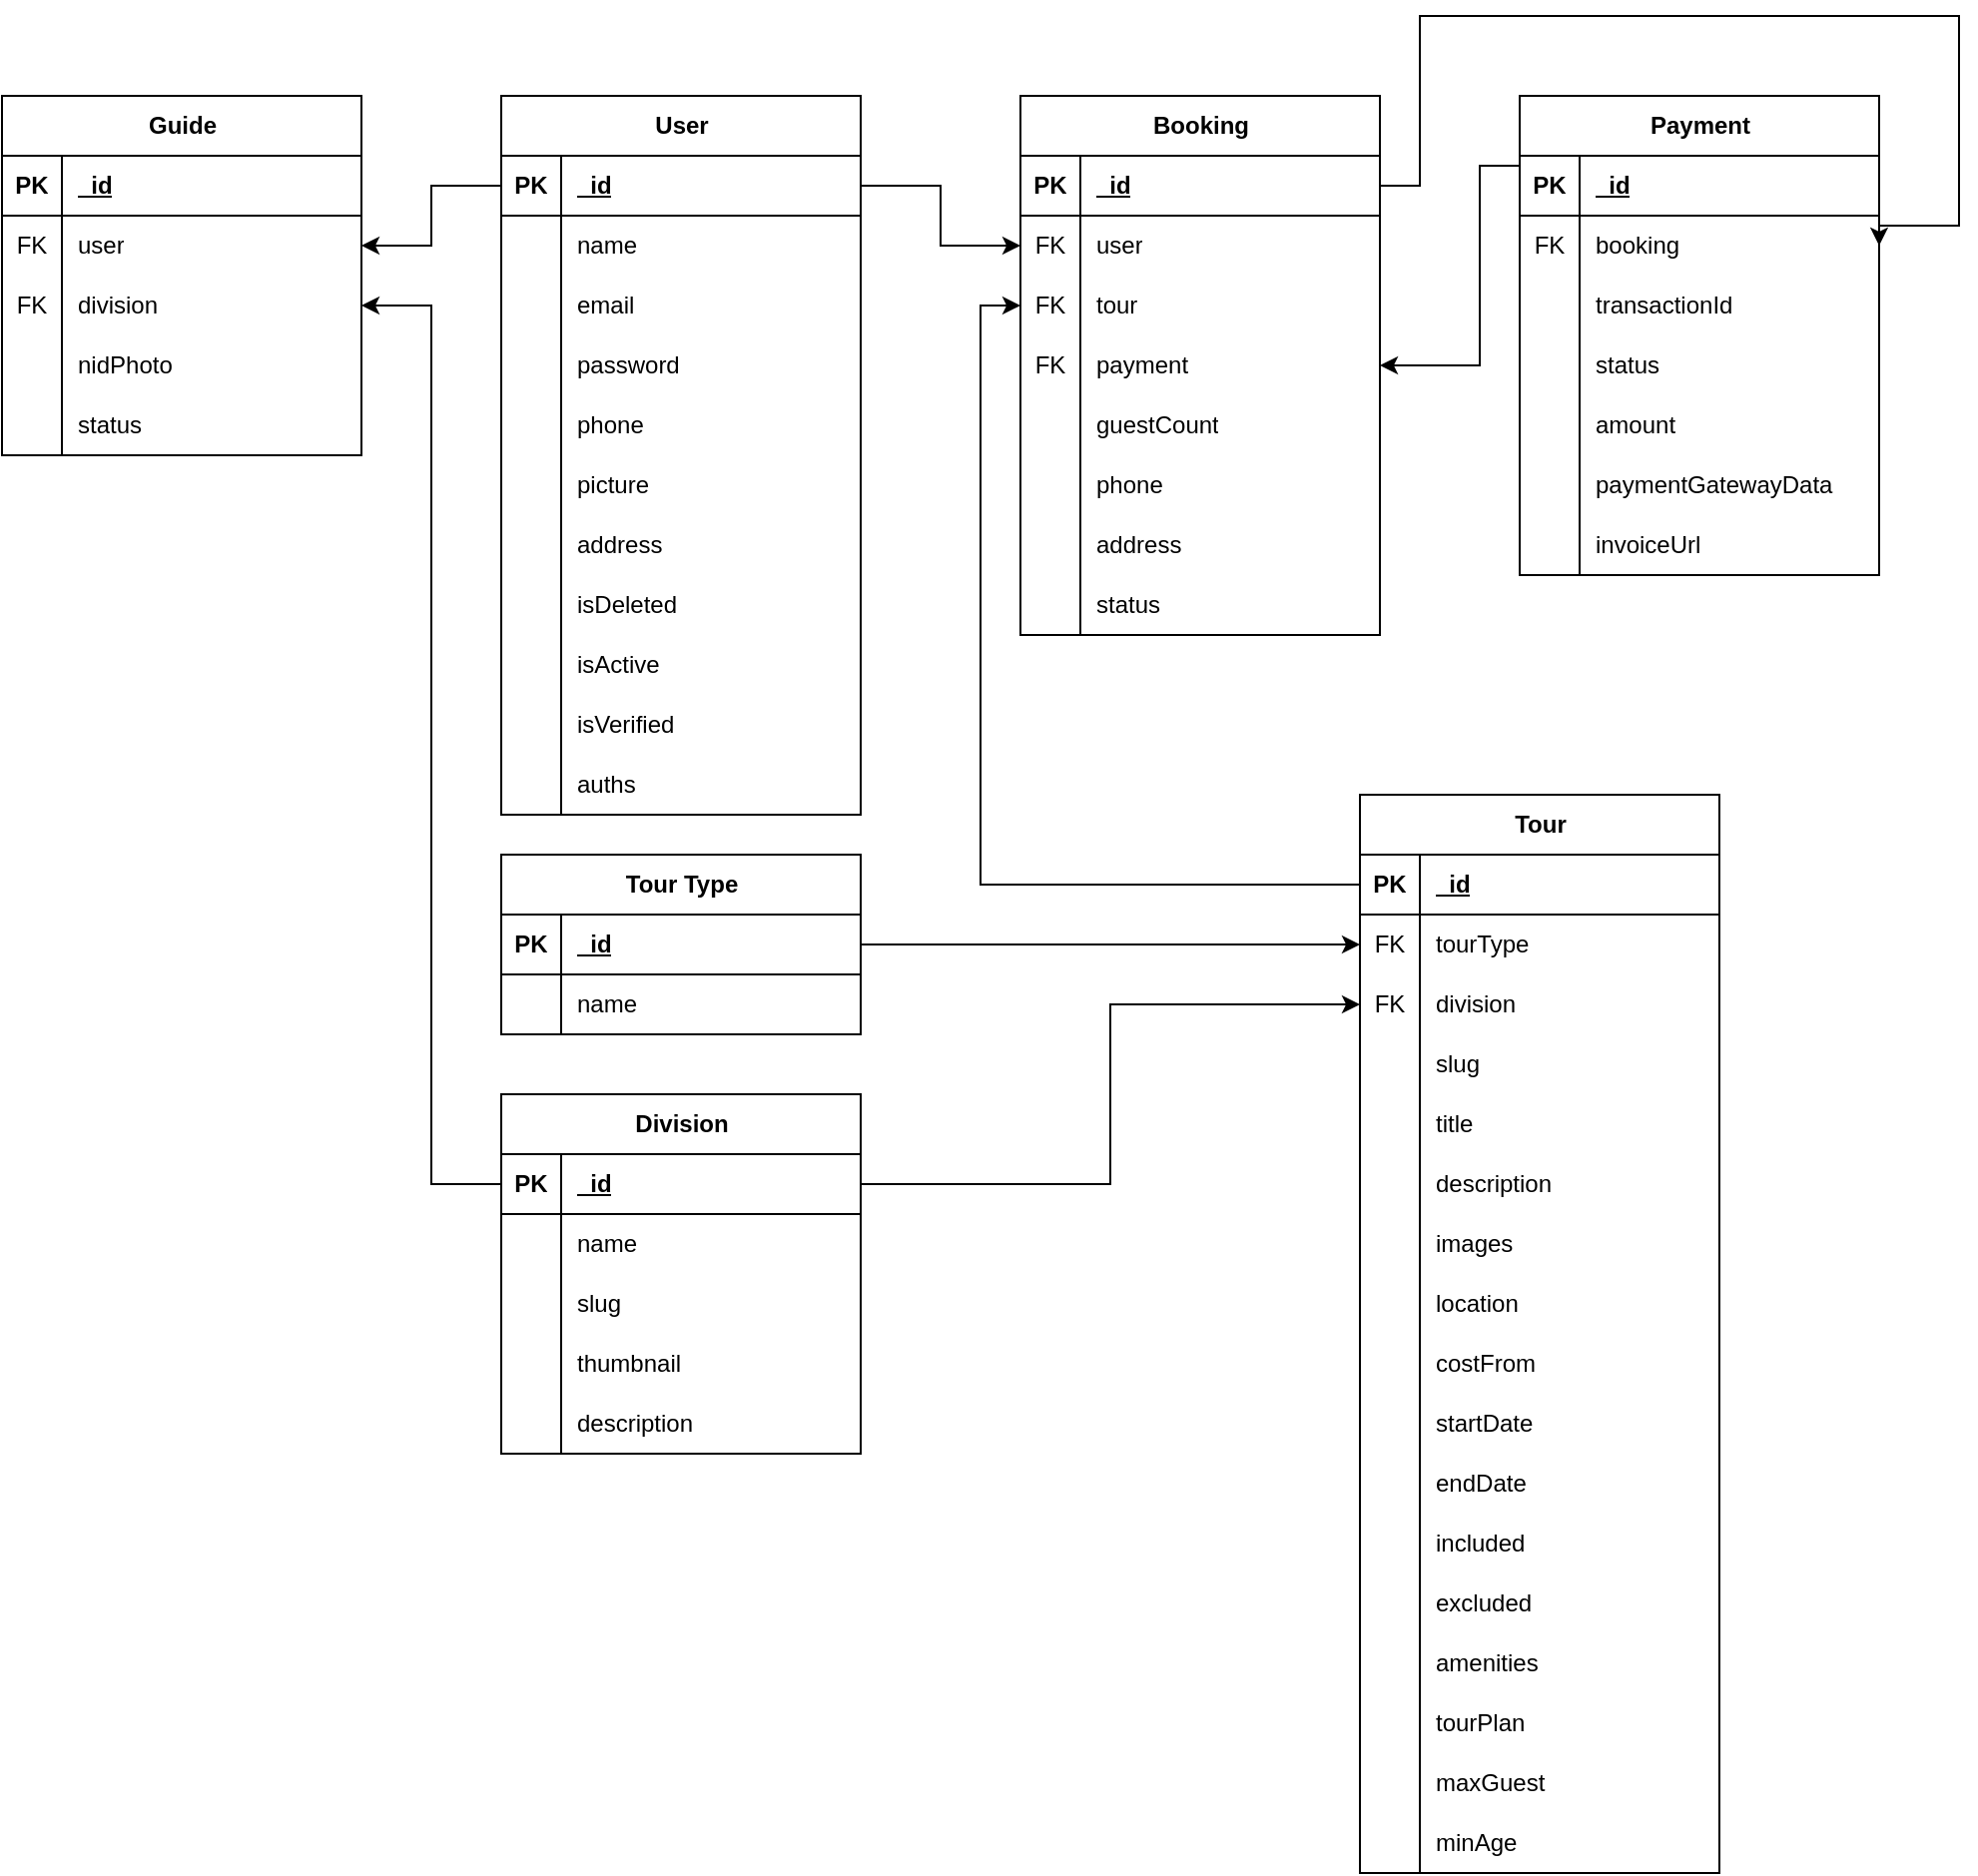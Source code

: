 <mxfile version="27.2.0">
  <diagram name="Page-1" id="8Ta7mv7xT4dIbyrV5pjp">
    <mxGraphModel dx="2066" dy="1047" grid="1" gridSize="10" guides="1" tooltips="1" connect="1" arrows="1" fold="1" page="1" pageScale="1" pageWidth="850" pageHeight="1100" math="0" shadow="0">
      <root>
        <mxCell id="0" />
        <mxCell id="1" parent="0" />
        <mxCell id="6pRhT00gYOoVN-RVUVUL-206" value="User" style="shape=table;startSize=30;container=1;collapsible=1;childLayout=tableLayout;fixedRows=1;rowLines=0;fontStyle=1;align=center;resizeLast=1;html=1;" parent="1" vertex="1">
          <mxGeometry x="520" y="470" width="180" height="360" as="geometry" />
        </mxCell>
        <mxCell id="6pRhT00gYOoVN-RVUVUL-207" value="" style="shape=tableRow;horizontal=0;startSize=0;swimlaneHead=0;swimlaneBody=0;fillColor=none;collapsible=0;dropTarget=0;points=[[0,0.5],[1,0.5]];portConstraint=eastwest;top=0;left=0;right=0;bottom=1;" parent="6pRhT00gYOoVN-RVUVUL-206" vertex="1">
          <mxGeometry y="30" width="180" height="30" as="geometry" />
        </mxCell>
        <mxCell id="6pRhT00gYOoVN-RVUVUL-208" value="PK" style="shape=partialRectangle;connectable=0;fillColor=none;top=0;left=0;bottom=0;right=0;fontStyle=1;overflow=hidden;whiteSpace=wrap;html=1;" parent="6pRhT00gYOoVN-RVUVUL-207" vertex="1">
          <mxGeometry width="30" height="30" as="geometry">
            <mxRectangle width="30" height="30" as="alternateBounds" />
          </mxGeometry>
        </mxCell>
        <mxCell id="6pRhT00gYOoVN-RVUVUL-209" value="_id" style="shape=partialRectangle;connectable=0;fillColor=none;top=0;left=0;bottom=0;right=0;align=left;spacingLeft=6;fontStyle=5;overflow=hidden;whiteSpace=wrap;html=1;" parent="6pRhT00gYOoVN-RVUVUL-207" vertex="1">
          <mxGeometry x="30" width="150" height="30" as="geometry">
            <mxRectangle width="150" height="30" as="alternateBounds" />
          </mxGeometry>
        </mxCell>
        <mxCell id="6pRhT00gYOoVN-RVUVUL-210" value="" style="shape=tableRow;horizontal=0;startSize=0;swimlaneHead=0;swimlaneBody=0;fillColor=none;collapsible=0;dropTarget=0;points=[[0,0.5],[1,0.5]];portConstraint=eastwest;top=0;left=0;right=0;bottom=0;" parent="6pRhT00gYOoVN-RVUVUL-206" vertex="1">
          <mxGeometry y="60" width="180" height="30" as="geometry" />
        </mxCell>
        <mxCell id="6pRhT00gYOoVN-RVUVUL-211" value="" style="shape=partialRectangle;connectable=0;fillColor=none;top=0;left=0;bottom=0;right=0;editable=1;overflow=hidden;whiteSpace=wrap;html=1;" parent="6pRhT00gYOoVN-RVUVUL-210" vertex="1">
          <mxGeometry width="30" height="30" as="geometry">
            <mxRectangle width="30" height="30" as="alternateBounds" />
          </mxGeometry>
        </mxCell>
        <mxCell id="6pRhT00gYOoVN-RVUVUL-212" value="name" style="shape=partialRectangle;connectable=0;fillColor=none;top=0;left=0;bottom=0;right=0;align=left;spacingLeft=6;overflow=hidden;whiteSpace=wrap;html=1;" parent="6pRhT00gYOoVN-RVUVUL-210" vertex="1">
          <mxGeometry x="30" width="150" height="30" as="geometry">
            <mxRectangle width="150" height="30" as="alternateBounds" />
          </mxGeometry>
        </mxCell>
        <mxCell id="6pRhT00gYOoVN-RVUVUL-213" value="" style="shape=tableRow;horizontal=0;startSize=0;swimlaneHead=0;swimlaneBody=0;fillColor=none;collapsible=0;dropTarget=0;points=[[0,0.5],[1,0.5]];portConstraint=eastwest;top=0;left=0;right=0;bottom=0;" parent="6pRhT00gYOoVN-RVUVUL-206" vertex="1">
          <mxGeometry y="90" width="180" height="30" as="geometry" />
        </mxCell>
        <mxCell id="6pRhT00gYOoVN-RVUVUL-214" value="" style="shape=partialRectangle;connectable=0;fillColor=none;top=0;left=0;bottom=0;right=0;editable=1;overflow=hidden;whiteSpace=wrap;html=1;" parent="6pRhT00gYOoVN-RVUVUL-213" vertex="1">
          <mxGeometry width="30" height="30" as="geometry">
            <mxRectangle width="30" height="30" as="alternateBounds" />
          </mxGeometry>
        </mxCell>
        <mxCell id="6pRhT00gYOoVN-RVUVUL-215" value="email" style="shape=partialRectangle;connectable=0;fillColor=none;top=0;left=0;bottom=0;right=0;align=left;spacingLeft=6;overflow=hidden;whiteSpace=wrap;html=1;" parent="6pRhT00gYOoVN-RVUVUL-213" vertex="1">
          <mxGeometry x="30" width="150" height="30" as="geometry">
            <mxRectangle width="150" height="30" as="alternateBounds" />
          </mxGeometry>
        </mxCell>
        <mxCell id="6pRhT00gYOoVN-RVUVUL-216" value="" style="shape=tableRow;horizontal=0;startSize=0;swimlaneHead=0;swimlaneBody=0;fillColor=none;collapsible=0;dropTarget=0;points=[[0,0.5],[1,0.5]];portConstraint=eastwest;top=0;left=0;right=0;bottom=0;" parent="6pRhT00gYOoVN-RVUVUL-206" vertex="1">
          <mxGeometry y="120" width="180" height="30" as="geometry" />
        </mxCell>
        <mxCell id="6pRhT00gYOoVN-RVUVUL-217" value="" style="shape=partialRectangle;connectable=0;fillColor=none;top=0;left=0;bottom=0;right=0;editable=1;overflow=hidden;whiteSpace=wrap;html=1;" parent="6pRhT00gYOoVN-RVUVUL-216" vertex="1">
          <mxGeometry width="30" height="30" as="geometry">
            <mxRectangle width="30" height="30" as="alternateBounds" />
          </mxGeometry>
        </mxCell>
        <mxCell id="6pRhT00gYOoVN-RVUVUL-218" value="password" style="shape=partialRectangle;connectable=0;fillColor=none;top=0;left=0;bottom=0;right=0;align=left;spacingLeft=6;overflow=hidden;whiteSpace=wrap;html=1;" parent="6pRhT00gYOoVN-RVUVUL-216" vertex="1">
          <mxGeometry x="30" width="150" height="30" as="geometry">
            <mxRectangle width="150" height="30" as="alternateBounds" />
          </mxGeometry>
        </mxCell>
        <mxCell id="6pRhT00gYOoVN-RVUVUL-219" value="" style="shape=tableRow;horizontal=0;startSize=0;swimlaneHead=0;swimlaneBody=0;fillColor=none;collapsible=0;dropTarget=0;points=[[0,0.5],[1,0.5]];portConstraint=eastwest;top=0;left=0;right=0;bottom=0;" parent="6pRhT00gYOoVN-RVUVUL-206" vertex="1">
          <mxGeometry y="150" width="180" height="30" as="geometry" />
        </mxCell>
        <mxCell id="6pRhT00gYOoVN-RVUVUL-220" value="" style="shape=partialRectangle;connectable=0;fillColor=none;top=0;left=0;bottom=0;right=0;editable=1;overflow=hidden;whiteSpace=wrap;html=1;" parent="6pRhT00gYOoVN-RVUVUL-219" vertex="1">
          <mxGeometry width="30" height="30" as="geometry">
            <mxRectangle width="30" height="30" as="alternateBounds" />
          </mxGeometry>
        </mxCell>
        <mxCell id="6pRhT00gYOoVN-RVUVUL-221" value="phone" style="shape=partialRectangle;connectable=0;fillColor=none;top=0;left=0;bottom=0;right=0;align=left;spacingLeft=6;overflow=hidden;whiteSpace=wrap;html=1;" parent="6pRhT00gYOoVN-RVUVUL-219" vertex="1">
          <mxGeometry x="30" width="150" height="30" as="geometry">
            <mxRectangle width="150" height="30" as="alternateBounds" />
          </mxGeometry>
        </mxCell>
        <mxCell id="6pRhT00gYOoVN-RVUVUL-222" value="" style="shape=tableRow;horizontal=0;startSize=0;swimlaneHead=0;swimlaneBody=0;fillColor=none;collapsible=0;dropTarget=0;points=[[0,0.5],[1,0.5]];portConstraint=eastwest;top=0;left=0;right=0;bottom=0;" parent="6pRhT00gYOoVN-RVUVUL-206" vertex="1">
          <mxGeometry y="180" width="180" height="30" as="geometry" />
        </mxCell>
        <mxCell id="6pRhT00gYOoVN-RVUVUL-223" value="" style="shape=partialRectangle;connectable=0;fillColor=none;top=0;left=0;bottom=0;right=0;editable=1;overflow=hidden;whiteSpace=wrap;html=1;" parent="6pRhT00gYOoVN-RVUVUL-222" vertex="1">
          <mxGeometry width="30" height="30" as="geometry">
            <mxRectangle width="30" height="30" as="alternateBounds" />
          </mxGeometry>
        </mxCell>
        <mxCell id="6pRhT00gYOoVN-RVUVUL-224" value="picture" style="shape=partialRectangle;connectable=0;fillColor=none;top=0;left=0;bottom=0;right=0;align=left;spacingLeft=6;overflow=hidden;whiteSpace=wrap;html=1;" parent="6pRhT00gYOoVN-RVUVUL-222" vertex="1">
          <mxGeometry x="30" width="150" height="30" as="geometry">
            <mxRectangle width="150" height="30" as="alternateBounds" />
          </mxGeometry>
        </mxCell>
        <mxCell id="6pRhT00gYOoVN-RVUVUL-225" value="" style="shape=tableRow;horizontal=0;startSize=0;swimlaneHead=0;swimlaneBody=0;fillColor=none;collapsible=0;dropTarget=0;points=[[0,0.5],[1,0.5]];portConstraint=eastwest;top=0;left=0;right=0;bottom=0;" parent="6pRhT00gYOoVN-RVUVUL-206" vertex="1">
          <mxGeometry y="210" width="180" height="30" as="geometry" />
        </mxCell>
        <mxCell id="6pRhT00gYOoVN-RVUVUL-226" value="" style="shape=partialRectangle;connectable=0;fillColor=none;top=0;left=0;bottom=0;right=0;editable=1;overflow=hidden;whiteSpace=wrap;html=1;" parent="6pRhT00gYOoVN-RVUVUL-225" vertex="1">
          <mxGeometry width="30" height="30" as="geometry">
            <mxRectangle width="30" height="30" as="alternateBounds" />
          </mxGeometry>
        </mxCell>
        <mxCell id="6pRhT00gYOoVN-RVUVUL-227" value="address" style="shape=partialRectangle;connectable=0;fillColor=none;top=0;left=0;bottom=0;right=0;align=left;spacingLeft=6;overflow=hidden;whiteSpace=wrap;html=1;" parent="6pRhT00gYOoVN-RVUVUL-225" vertex="1">
          <mxGeometry x="30" width="150" height="30" as="geometry">
            <mxRectangle width="150" height="30" as="alternateBounds" />
          </mxGeometry>
        </mxCell>
        <mxCell id="6pRhT00gYOoVN-RVUVUL-228" value="" style="shape=tableRow;horizontal=0;startSize=0;swimlaneHead=0;swimlaneBody=0;fillColor=none;collapsible=0;dropTarget=0;points=[[0,0.5],[1,0.5]];portConstraint=eastwest;top=0;left=0;right=0;bottom=0;" parent="6pRhT00gYOoVN-RVUVUL-206" vertex="1">
          <mxGeometry y="240" width="180" height="30" as="geometry" />
        </mxCell>
        <mxCell id="6pRhT00gYOoVN-RVUVUL-229" value="" style="shape=partialRectangle;connectable=0;fillColor=none;top=0;left=0;bottom=0;right=0;editable=1;overflow=hidden;whiteSpace=wrap;html=1;" parent="6pRhT00gYOoVN-RVUVUL-228" vertex="1">
          <mxGeometry width="30" height="30" as="geometry">
            <mxRectangle width="30" height="30" as="alternateBounds" />
          </mxGeometry>
        </mxCell>
        <mxCell id="6pRhT00gYOoVN-RVUVUL-230" value="isDeleted" style="shape=partialRectangle;connectable=0;fillColor=none;top=0;left=0;bottom=0;right=0;align=left;spacingLeft=6;overflow=hidden;whiteSpace=wrap;html=1;" parent="6pRhT00gYOoVN-RVUVUL-228" vertex="1">
          <mxGeometry x="30" width="150" height="30" as="geometry">
            <mxRectangle width="150" height="30" as="alternateBounds" />
          </mxGeometry>
        </mxCell>
        <mxCell id="6pRhT00gYOoVN-RVUVUL-231" value="" style="shape=tableRow;horizontal=0;startSize=0;swimlaneHead=0;swimlaneBody=0;fillColor=none;collapsible=0;dropTarget=0;points=[[0,0.5],[1,0.5]];portConstraint=eastwest;top=0;left=0;right=0;bottom=0;" parent="6pRhT00gYOoVN-RVUVUL-206" vertex="1">
          <mxGeometry y="270" width="180" height="30" as="geometry" />
        </mxCell>
        <mxCell id="6pRhT00gYOoVN-RVUVUL-232" value="" style="shape=partialRectangle;connectable=0;fillColor=none;top=0;left=0;bottom=0;right=0;editable=1;overflow=hidden;whiteSpace=wrap;html=1;" parent="6pRhT00gYOoVN-RVUVUL-231" vertex="1">
          <mxGeometry width="30" height="30" as="geometry">
            <mxRectangle width="30" height="30" as="alternateBounds" />
          </mxGeometry>
        </mxCell>
        <mxCell id="6pRhT00gYOoVN-RVUVUL-233" value="isActive" style="shape=partialRectangle;connectable=0;fillColor=none;top=0;left=0;bottom=0;right=0;align=left;spacingLeft=6;overflow=hidden;whiteSpace=wrap;html=1;" parent="6pRhT00gYOoVN-RVUVUL-231" vertex="1">
          <mxGeometry x="30" width="150" height="30" as="geometry">
            <mxRectangle width="150" height="30" as="alternateBounds" />
          </mxGeometry>
        </mxCell>
        <mxCell id="6pRhT00gYOoVN-RVUVUL-234" value="" style="shape=tableRow;horizontal=0;startSize=0;swimlaneHead=0;swimlaneBody=0;fillColor=none;collapsible=0;dropTarget=0;points=[[0,0.5],[1,0.5]];portConstraint=eastwest;top=0;left=0;right=0;bottom=0;" parent="6pRhT00gYOoVN-RVUVUL-206" vertex="1">
          <mxGeometry y="300" width="180" height="30" as="geometry" />
        </mxCell>
        <mxCell id="6pRhT00gYOoVN-RVUVUL-235" value="" style="shape=partialRectangle;connectable=0;fillColor=none;top=0;left=0;bottom=0;right=0;editable=1;overflow=hidden;whiteSpace=wrap;html=1;" parent="6pRhT00gYOoVN-RVUVUL-234" vertex="1">
          <mxGeometry width="30" height="30" as="geometry">
            <mxRectangle width="30" height="30" as="alternateBounds" />
          </mxGeometry>
        </mxCell>
        <mxCell id="6pRhT00gYOoVN-RVUVUL-236" value="isVerified" style="shape=partialRectangle;connectable=0;fillColor=none;top=0;left=0;bottom=0;right=0;align=left;spacingLeft=6;overflow=hidden;whiteSpace=wrap;html=1;" parent="6pRhT00gYOoVN-RVUVUL-234" vertex="1">
          <mxGeometry x="30" width="150" height="30" as="geometry">
            <mxRectangle width="150" height="30" as="alternateBounds" />
          </mxGeometry>
        </mxCell>
        <mxCell id="6pRhT00gYOoVN-RVUVUL-237" value="" style="shape=tableRow;horizontal=0;startSize=0;swimlaneHead=0;swimlaneBody=0;fillColor=none;collapsible=0;dropTarget=0;points=[[0,0.5],[1,0.5]];portConstraint=eastwest;top=0;left=0;right=0;bottom=0;" parent="6pRhT00gYOoVN-RVUVUL-206" vertex="1">
          <mxGeometry y="330" width="180" height="30" as="geometry" />
        </mxCell>
        <mxCell id="6pRhT00gYOoVN-RVUVUL-238" value="" style="shape=partialRectangle;connectable=0;fillColor=none;top=0;left=0;bottom=0;right=0;editable=1;overflow=hidden;whiteSpace=wrap;html=1;" parent="6pRhT00gYOoVN-RVUVUL-237" vertex="1">
          <mxGeometry width="30" height="30" as="geometry">
            <mxRectangle width="30" height="30" as="alternateBounds" />
          </mxGeometry>
        </mxCell>
        <mxCell id="6pRhT00gYOoVN-RVUVUL-239" value="auths" style="shape=partialRectangle;connectable=0;fillColor=none;top=0;left=0;bottom=0;right=0;align=left;spacingLeft=6;overflow=hidden;whiteSpace=wrap;html=1;" parent="6pRhT00gYOoVN-RVUVUL-237" vertex="1">
          <mxGeometry x="30" width="150" height="30" as="geometry">
            <mxRectangle width="150" height="30" as="alternateBounds" />
          </mxGeometry>
        </mxCell>
        <mxCell id="6pRhT00gYOoVN-RVUVUL-240" value="Tour Type" style="shape=table;startSize=30;container=1;collapsible=1;childLayout=tableLayout;fixedRows=1;rowLines=0;fontStyle=1;align=center;resizeLast=1;html=1;" parent="1" vertex="1">
          <mxGeometry x="520" y="850" width="180" height="90" as="geometry" />
        </mxCell>
        <mxCell id="6pRhT00gYOoVN-RVUVUL-241" value="" style="shape=tableRow;horizontal=0;startSize=0;swimlaneHead=0;swimlaneBody=0;fillColor=none;collapsible=0;dropTarget=0;points=[[0,0.5],[1,0.5]];portConstraint=eastwest;top=0;left=0;right=0;bottom=1;" parent="6pRhT00gYOoVN-RVUVUL-240" vertex="1">
          <mxGeometry y="30" width="180" height="30" as="geometry" />
        </mxCell>
        <mxCell id="6pRhT00gYOoVN-RVUVUL-242" value="PK" style="shape=partialRectangle;connectable=0;fillColor=none;top=0;left=0;bottom=0;right=0;fontStyle=1;overflow=hidden;whiteSpace=wrap;html=1;" parent="6pRhT00gYOoVN-RVUVUL-241" vertex="1">
          <mxGeometry width="30" height="30" as="geometry">
            <mxRectangle width="30" height="30" as="alternateBounds" />
          </mxGeometry>
        </mxCell>
        <mxCell id="6pRhT00gYOoVN-RVUVUL-243" value="_id" style="shape=partialRectangle;connectable=0;fillColor=none;top=0;left=0;bottom=0;right=0;align=left;spacingLeft=6;fontStyle=5;overflow=hidden;whiteSpace=wrap;html=1;" parent="6pRhT00gYOoVN-RVUVUL-241" vertex="1">
          <mxGeometry x="30" width="150" height="30" as="geometry">
            <mxRectangle width="150" height="30" as="alternateBounds" />
          </mxGeometry>
        </mxCell>
        <mxCell id="6pRhT00gYOoVN-RVUVUL-244" value="" style="shape=tableRow;horizontal=0;startSize=0;swimlaneHead=0;swimlaneBody=0;fillColor=none;collapsible=0;dropTarget=0;points=[[0,0.5],[1,0.5]];portConstraint=eastwest;top=0;left=0;right=0;bottom=0;" parent="6pRhT00gYOoVN-RVUVUL-240" vertex="1">
          <mxGeometry y="60" width="180" height="30" as="geometry" />
        </mxCell>
        <mxCell id="6pRhT00gYOoVN-RVUVUL-245" value="" style="shape=partialRectangle;connectable=0;fillColor=none;top=0;left=0;bottom=0;right=0;editable=1;overflow=hidden;whiteSpace=wrap;html=1;" parent="6pRhT00gYOoVN-RVUVUL-244" vertex="1">
          <mxGeometry width="30" height="30" as="geometry">
            <mxRectangle width="30" height="30" as="alternateBounds" />
          </mxGeometry>
        </mxCell>
        <mxCell id="6pRhT00gYOoVN-RVUVUL-246" value="name" style="shape=partialRectangle;connectable=0;fillColor=none;top=0;left=0;bottom=0;right=0;align=left;spacingLeft=6;overflow=hidden;whiteSpace=wrap;html=1;" parent="6pRhT00gYOoVN-RVUVUL-244" vertex="1">
          <mxGeometry x="30" width="150" height="30" as="geometry">
            <mxRectangle width="150" height="30" as="alternateBounds" />
          </mxGeometry>
        </mxCell>
        <mxCell id="6pRhT00gYOoVN-RVUVUL-247" style="edgeStyle=orthogonalEdgeStyle;rounded=0;orthogonalLoop=1;jettySize=auto;html=1;exitX=1;exitY=0.5;exitDx=0;exitDy=0;entryX=0;entryY=0.5;entryDx=0;entryDy=0;" parent="1" source="6pRhT00gYOoVN-RVUVUL-241" target="6pRhT00gYOoVN-RVUVUL-269" edge="1">
          <mxGeometry relative="1" as="geometry">
            <mxPoint x="710" y="1302.963" as="targetPoint" />
            <Array as="points">
              <mxPoint x="890" y="895" />
            </Array>
          </mxGeometry>
        </mxCell>
        <mxCell id="6pRhT00gYOoVN-RVUVUL-248" value="Division" style="shape=table;startSize=30;container=1;collapsible=1;childLayout=tableLayout;fixedRows=1;rowLines=0;fontStyle=1;align=center;resizeLast=1;html=1;" parent="1" vertex="1">
          <mxGeometry x="520" y="970" width="180" height="180" as="geometry">
            <mxRectangle x="50" y="590" width="80" height="30" as="alternateBounds" />
          </mxGeometry>
        </mxCell>
        <mxCell id="6pRhT00gYOoVN-RVUVUL-249" value="" style="shape=tableRow;horizontal=0;startSize=0;swimlaneHead=0;swimlaneBody=0;fillColor=none;collapsible=0;dropTarget=0;points=[[0,0.5],[1,0.5]];portConstraint=eastwest;top=0;left=0;right=0;bottom=1;" parent="6pRhT00gYOoVN-RVUVUL-248" vertex="1">
          <mxGeometry y="30" width="180" height="30" as="geometry" />
        </mxCell>
        <mxCell id="6pRhT00gYOoVN-RVUVUL-250" value="PK" style="shape=partialRectangle;connectable=0;fillColor=none;top=0;left=0;bottom=0;right=0;fontStyle=1;overflow=hidden;whiteSpace=wrap;html=1;" parent="6pRhT00gYOoVN-RVUVUL-249" vertex="1">
          <mxGeometry width="30" height="30" as="geometry">
            <mxRectangle width="30" height="30" as="alternateBounds" />
          </mxGeometry>
        </mxCell>
        <mxCell id="6pRhT00gYOoVN-RVUVUL-251" value="_id" style="shape=partialRectangle;connectable=0;fillColor=none;top=0;left=0;bottom=0;right=0;align=left;spacingLeft=6;fontStyle=5;overflow=hidden;whiteSpace=wrap;html=1;" parent="6pRhT00gYOoVN-RVUVUL-249" vertex="1">
          <mxGeometry x="30" width="150" height="30" as="geometry">
            <mxRectangle width="150" height="30" as="alternateBounds" />
          </mxGeometry>
        </mxCell>
        <mxCell id="6pRhT00gYOoVN-RVUVUL-252" value="" style="shape=tableRow;horizontal=0;startSize=0;swimlaneHead=0;swimlaneBody=0;fillColor=none;collapsible=0;dropTarget=0;points=[[0,0.5],[1,0.5]];portConstraint=eastwest;top=0;left=0;right=0;bottom=0;" parent="6pRhT00gYOoVN-RVUVUL-248" vertex="1">
          <mxGeometry y="60" width="180" height="30" as="geometry" />
        </mxCell>
        <mxCell id="6pRhT00gYOoVN-RVUVUL-253" value="" style="shape=partialRectangle;connectable=0;fillColor=none;top=0;left=0;bottom=0;right=0;editable=1;overflow=hidden;whiteSpace=wrap;html=1;" parent="6pRhT00gYOoVN-RVUVUL-252" vertex="1">
          <mxGeometry width="30" height="30" as="geometry">
            <mxRectangle width="30" height="30" as="alternateBounds" />
          </mxGeometry>
        </mxCell>
        <mxCell id="6pRhT00gYOoVN-RVUVUL-254" value="name" style="shape=partialRectangle;connectable=0;fillColor=none;top=0;left=0;bottom=0;right=0;align=left;spacingLeft=6;overflow=hidden;whiteSpace=wrap;html=1;" parent="6pRhT00gYOoVN-RVUVUL-252" vertex="1">
          <mxGeometry x="30" width="150" height="30" as="geometry">
            <mxRectangle width="150" height="30" as="alternateBounds" />
          </mxGeometry>
        </mxCell>
        <mxCell id="6pRhT00gYOoVN-RVUVUL-255" value="" style="shape=tableRow;horizontal=0;startSize=0;swimlaneHead=0;swimlaneBody=0;fillColor=none;collapsible=0;dropTarget=0;points=[[0,0.5],[1,0.5]];portConstraint=eastwest;top=0;left=0;right=0;bottom=0;" parent="6pRhT00gYOoVN-RVUVUL-248" vertex="1">
          <mxGeometry y="90" width="180" height="30" as="geometry" />
        </mxCell>
        <mxCell id="6pRhT00gYOoVN-RVUVUL-256" value="" style="shape=partialRectangle;connectable=0;fillColor=none;top=0;left=0;bottom=0;right=0;editable=1;overflow=hidden;whiteSpace=wrap;html=1;" parent="6pRhT00gYOoVN-RVUVUL-255" vertex="1">
          <mxGeometry width="30" height="30" as="geometry">
            <mxRectangle width="30" height="30" as="alternateBounds" />
          </mxGeometry>
        </mxCell>
        <mxCell id="6pRhT00gYOoVN-RVUVUL-257" value="slug" style="shape=partialRectangle;connectable=0;fillColor=none;top=0;left=0;bottom=0;right=0;align=left;spacingLeft=6;overflow=hidden;whiteSpace=wrap;html=1;" parent="6pRhT00gYOoVN-RVUVUL-255" vertex="1">
          <mxGeometry x="30" width="150" height="30" as="geometry">
            <mxRectangle width="150" height="30" as="alternateBounds" />
          </mxGeometry>
        </mxCell>
        <mxCell id="6pRhT00gYOoVN-RVUVUL-258" value="" style="shape=tableRow;horizontal=0;startSize=0;swimlaneHead=0;swimlaneBody=0;fillColor=none;collapsible=0;dropTarget=0;points=[[0,0.5],[1,0.5]];portConstraint=eastwest;top=0;left=0;right=0;bottom=0;" parent="6pRhT00gYOoVN-RVUVUL-248" vertex="1">
          <mxGeometry y="120" width="180" height="30" as="geometry" />
        </mxCell>
        <mxCell id="6pRhT00gYOoVN-RVUVUL-259" value="" style="shape=partialRectangle;connectable=0;fillColor=none;top=0;left=0;bottom=0;right=0;editable=1;overflow=hidden;whiteSpace=wrap;html=1;" parent="6pRhT00gYOoVN-RVUVUL-258" vertex="1">
          <mxGeometry width="30" height="30" as="geometry">
            <mxRectangle width="30" height="30" as="alternateBounds" />
          </mxGeometry>
        </mxCell>
        <mxCell id="6pRhT00gYOoVN-RVUVUL-260" value="thumbnail" style="shape=partialRectangle;connectable=0;fillColor=none;top=0;left=0;bottom=0;right=0;align=left;spacingLeft=6;overflow=hidden;whiteSpace=wrap;html=1;" parent="6pRhT00gYOoVN-RVUVUL-258" vertex="1">
          <mxGeometry x="30" width="150" height="30" as="geometry">
            <mxRectangle width="150" height="30" as="alternateBounds" />
          </mxGeometry>
        </mxCell>
        <mxCell id="6pRhT00gYOoVN-RVUVUL-261" value="" style="shape=tableRow;horizontal=0;startSize=0;swimlaneHead=0;swimlaneBody=0;fillColor=none;collapsible=0;dropTarget=0;points=[[0,0.5],[1,0.5]];portConstraint=eastwest;top=0;left=0;right=0;bottom=0;" parent="6pRhT00gYOoVN-RVUVUL-248" vertex="1">
          <mxGeometry y="150" width="180" height="30" as="geometry" />
        </mxCell>
        <mxCell id="6pRhT00gYOoVN-RVUVUL-262" value="" style="shape=partialRectangle;connectable=0;fillColor=none;top=0;left=0;bottom=0;right=0;editable=1;overflow=hidden;whiteSpace=wrap;html=1;" parent="6pRhT00gYOoVN-RVUVUL-261" vertex="1">
          <mxGeometry width="30" height="30" as="geometry">
            <mxRectangle width="30" height="30" as="alternateBounds" />
          </mxGeometry>
        </mxCell>
        <mxCell id="6pRhT00gYOoVN-RVUVUL-263" value="description" style="shape=partialRectangle;connectable=0;fillColor=none;top=0;left=0;bottom=0;right=0;align=left;spacingLeft=6;overflow=hidden;whiteSpace=wrap;html=1;" parent="6pRhT00gYOoVN-RVUVUL-261" vertex="1">
          <mxGeometry x="30" width="150" height="30" as="geometry">
            <mxRectangle width="150" height="30" as="alternateBounds" />
          </mxGeometry>
        </mxCell>
        <mxCell id="6pRhT00gYOoVN-RVUVUL-264" style="edgeStyle=orthogonalEdgeStyle;rounded=0;orthogonalLoop=1;jettySize=auto;html=1;exitX=1;exitY=0.5;exitDx=0;exitDy=0;entryX=0;entryY=0.5;entryDx=0;entryDy=0;" parent="1" source="6pRhT00gYOoVN-RVUVUL-249" target="6pRhT00gYOoVN-RVUVUL-272" edge="1">
          <mxGeometry relative="1" as="geometry" />
        </mxCell>
        <mxCell id="6pRhT00gYOoVN-RVUVUL-265" value="Tour" style="shape=table;startSize=30;container=1;collapsible=1;childLayout=tableLayout;fixedRows=1;rowLines=0;fontStyle=1;align=center;resizeLast=1;html=1;" parent="1" vertex="1">
          <mxGeometry x="950" y="820" width="180" height="540" as="geometry" />
        </mxCell>
        <mxCell id="6pRhT00gYOoVN-RVUVUL-266" value="" style="shape=tableRow;horizontal=0;startSize=0;swimlaneHead=0;swimlaneBody=0;fillColor=none;collapsible=0;dropTarget=0;points=[[0,0.5],[1,0.5]];portConstraint=eastwest;top=0;left=0;right=0;bottom=1;" parent="6pRhT00gYOoVN-RVUVUL-265" vertex="1">
          <mxGeometry y="30" width="180" height="30" as="geometry" />
        </mxCell>
        <mxCell id="6pRhT00gYOoVN-RVUVUL-267" value="PK" style="shape=partialRectangle;connectable=0;fillColor=none;top=0;left=0;bottom=0;right=0;fontStyle=1;overflow=hidden;whiteSpace=wrap;html=1;" parent="6pRhT00gYOoVN-RVUVUL-266" vertex="1">
          <mxGeometry width="30" height="30" as="geometry">
            <mxRectangle width="30" height="30" as="alternateBounds" />
          </mxGeometry>
        </mxCell>
        <mxCell id="6pRhT00gYOoVN-RVUVUL-268" value="_id" style="shape=partialRectangle;connectable=0;fillColor=none;top=0;left=0;bottom=0;right=0;align=left;spacingLeft=6;fontStyle=5;overflow=hidden;whiteSpace=wrap;html=1;" parent="6pRhT00gYOoVN-RVUVUL-266" vertex="1">
          <mxGeometry x="30" width="150" height="30" as="geometry">
            <mxRectangle width="150" height="30" as="alternateBounds" />
          </mxGeometry>
        </mxCell>
        <mxCell id="6pRhT00gYOoVN-RVUVUL-269" value="" style="shape=tableRow;horizontal=0;startSize=0;swimlaneHead=0;swimlaneBody=0;fillColor=none;collapsible=0;dropTarget=0;points=[[0,0.5],[1,0.5]];portConstraint=eastwest;top=0;left=0;right=0;bottom=0;" parent="6pRhT00gYOoVN-RVUVUL-265" vertex="1">
          <mxGeometry y="60" width="180" height="30" as="geometry" />
        </mxCell>
        <mxCell id="6pRhT00gYOoVN-RVUVUL-270" value="FK" style="shape=partialRectangle;connectable=0;fillColor=none;top=0;left=0;bottom=0;right=0;editable=1;overflow=hidden;whiteSpace=wrap;html=1;" parent="6pRhT00gYOoVN-RVUVUL-269" vertex="1">
          <mxGeometry width="30" height="30" as="geometry">
            <mxRectangle width="30" height="30" as="alternateBounds" />
          </mxGeometry>
        </mxCell>
        <mxCell id="6pRhT00gYOoVN-RVUVUL-271" value="tourType" style="shape=partialRectangle;connectable=0;fillColor=none;top=0;left=0;bottom=0;right=0;align=left;spacingLeft=6;overflow=hidden;whiteSpace=wrap;html=1;" parent="6pRhT00gYOoVN-RVUVUL-269" vertex="1">
          <mxGeometry x="30" width="150" height="30" as="geometry">
            <mxRectangle width="150" height="30" as="alternateBounds" />
          </mxGeometry>
        </mxCell>
        <mxCell id="6pRhT00gYOoVN-RVUVUL-272" value="" style="shape=tableRow;horizontal=0;startSize=0;swimlaneHead=0;swimlaneBody=0;fillColor=none;collapsible=0;dropTarget=0;points=[[0,0.5],[1,0.5]];portConstraint=eastwest;top=0;left=0;right=0;bottom=0;" parent="6pRhT00gYOoVN-RVUVUL-265" vertex="1">
          <mxGeometry y="90" width="180" height="30" as="geometry" />
        </mxCell>
        <mxCell id="6pRhT00gYOoVN-RVUVUL-273" value="FK" style="shape=partialRectangle;connectable=0;fillColor=none;top=0;left=0;bottom=0;right=0;editable=1;overflow=hidden;whiteSpace=wrap;html=1;" parent="6pRhT00gYOoVN-RVUVUL-272" vertex="1">
          <mxGeometry width="30" height="30" as="geometry">
            <mxRectangle width="30" height="30" as="alternateBounds" />
          </mxGeometry>
        </mxCell>
        <mxCell id="6pRhT00gYOoVN-RVUVUL-274" value="division" style="shape=partialRectangle;connectable=0;fillColor=none;top=0;left=0;bottom=0;right=0;align=left;spacingLeft=6;overflow=hidden;whiteSpace=wrap;html=1;" parent="6pRhT00gYOoVN-RVUVUL-272" vertex="1">
          <mxGeometry x="30" width="150" height="30" as="geometry">
            <mxRectangle width="150" height="30" as="alternateBounds" />
          </mxGeometry>
        </mxCell>
        <mxCell id="6pRhT00gYOoVN-RVUVUL-275" value="" style="shape=tableRow;horizontal=0;startSize=0;swimlaneHead=0;swimlaneBody=0;fillColor=none;collapsible=0;dropTarget=0;points=[[0,0.5],[1,0.5]];portConstraint=eastwest;top=0;left=0;right=0;bottom=0;" parent="6pRhT00gYOoVN-RVUVUL-265" vertex="1">
          <mxGeometry y="120" width="180" height="30" as="geometry" />
        </mxCell>
        <mxCell id="6pRhT00gYOoVN-RVUVUL-276" value="" style="shape=partialRectangle;connectable=0;fillColor=none;top=0;left=0;bottom=0;right=0;editable=1;overflow=hidden;whiteSpace=wrap;html=1;" parent="6pRhT00gYOoVN-RVUVUL-275" vertex="1">
          <mxGeometry width="30" height="30" as="geometry">
            <mxRectangle width="30" height="30" as="alternateBounds" />
          </mxGeometry>
        </mxCell>
        <mxCell id="6pRhT00gYOoVN-RVUVUL-277" value="slug" style="shape=partialRectangle;connectable=0;fillColor=none;top=0;left=0;bottom=0;right=0;align=left;spacingLeft=6;overflow=hidden;whiteSpace=wrap;html=1;" parent="6pRhT00gYOoVN-RVUVUL-275" vertex="1">
          <mxGeometry x="30" width="150" height="30" as="geometry">
            <mxRectangle width="150" height="30" as="alternateBounds" />
          </mxGeometry>
        </mxCell>
        <mxCell id="6pRhT00gYOoVN-RVUVUL-278" value="" style="shape=tableRow;horizontal=0;startSize=0;swimlaneHead=0;swimlaneBody=0;fillColor=none;collapsible=0;dropTarget=0;points=[[0,0.5],[1,0.5]];portConstraint=eastwest;top=0;left=0;right=0;bottom=0;" parent="6pRhT00gYOoVN-RVUVUL-265" vertex="1">
          <mxGeometry y="150" width="180" height="30" as="geometry" />
        </mxCell>
        <mxCell id="6pRhT00gYOoVN-RVUVUL-279" value="" style="shape=partialRectangle;connectable=0;fillColor=none;top=0;left=0;bottom=0;right=0;editable=1;overflow=hidden;whiteSpace=wrap;html=1;" parent="6pRhT00gYOoVN-RVUVUL-278" vertex="1">
          <mxGeometry width="30" height="30" as="geometry">
            <mxRectangle width="30" height="30" as="alternateBounds" />
          </mxGeometry>
        </mxCell>
        <mxCell id="6pRhT00gYOoVN-RVUVUL-280" value="title" style="shape=partialRectangle;connectable=0;fillColor=none;top=0;left=0;bottom=0;right=0;align=left;spacingLeft=6;overflow=hidden;whiteSpace=wrap;html=1;" parent="6pRhT00gYOoVN-RVUVUL-278" vertex="1">
          <mxGeometry x="30" width="150" height="30" as="geometry">
            <mxRectangle width="150" height="30" as="alternateBounds" />
          </mxGeometry>
        </mxCell>
        <mxCell id="6pRhT00gYOoVN-RVUVUL-281" value="" style="shape=tableRow;horizontal=0;startSize=0;swimlaneHead=0;swimlaneBody=0;fillColor=none;collapsible=0;dropTarget=0;points=[[0,0.5],[1,0.5]];portConstraint=eastwest;top=0;left=0;right=0;bottom=0;" parent="6pRhT00gYOoVN-RVUVUL-265" vertex="1">
          <mxGeometry y="180" width="180" height="30" as="geometry" />
        </mxCell>
        <mxCell id="6pRhT00gYOoVN-RVUVUL-282" value="" style="shape=partialRectangle;connectable=0;fillColor=none;top=0;left=0;bottom=0;right=0;editable=1;overflow=hidden;whiteSpace=wrap;html=1;" parent="6pRhT00gYOoVN-RVUVUL-281" vertex="1">
          <mxGeometry width="30" height="30" as="geometry">
            <mxRectangle width="30" height="30" as="alternateBounds" />
          </mxGeometry>
        </mxCell>
        <mxCell id="6pRhT00gYOoVN-RVUVUL-283" value="description" style="shape=partialRectangle;connectable=0;fillColor=none;top=0;left=0;bottom=0;right=0;align=left;spacingLeft=6;overflow=hidden;whiteSpace=wrap;html=1;" parent="6pRhT00gYOoVN-RVUVUL-281" vertex="1">
          <mxGeometry x="30" width="150" height="30" as="geometry">
            <mxRectangle width="150" height="30" as="alternateBounds" />
          </mxGeometry>
        </mxCell>
        <mxCell id="6pRhT00gYOoVN-RVUVUL-284" value="" style="shape=tableRow;horizontal=0;startSize=0;swimlaneHead=0;swimlaneBody=0;fillColor=none;collapsible=0;dropTarget=0;points=[[0,0.5],[1,0.5]];portConstraint=eastwest;top=0;left=0;right=0;bottom=0;" parent="6pRhT00gYOoVN-RVUVUL-265" vertex="1">
          <mxGeometry y="210" width="180" height="30" as="geometry" />
        </mxCell>
        <mxCell id="6pRhT00gYOoVN-RVUVUL-285" value="" style="shape=partialRectangle;connectable=0;fillColor=none;top=0;left=0;bottom=0;right=0;editable=1;overflow=hidden;whiteSpace=wrap;html=1;" parent="6pRhT00gYOoVN-RVUVUL-284" vertex="1">
          <mxGeometry width="30" height="30" as="geometry">
            <mxRectangle width="30" height="30" as="alternateBounds" />
          </mxGeometry>
        </mxCell>
        <mxCell id="6pRhT00gYOoVN-RVUVUL-286" value="images" style="shape=partialRectangle;connectable=0;fillColor=none;top=0;left=0;bottom=0;right=0;align=left;spacingLeft=6;overflow=hidden;whiteSpace=wrap;html=1;" parent="6pRhT00gYOoVN-RVUVUL-284" vertex="1">
          <mxGeometry x="30" width="150" height="30" as="geometry">
            <mxRectangle width="150" height="30" as="alternateBounds" />
          </mxGeometry>
        </mxCell>
        <mxCell id="6pRhT00gYOoVN-RVUVUL-287" value="" style="shape=tableRow;horizontal=0;startSize=0;swimlaneHead=0;swimlaneBody=0;fillColor=none;collapsible=0;dropTarget=0;points=[[0,0.5],[1,0.5]];portConstraint=eastwest;top=0;left=0;right=0;bottom=0;" parent="6pRhT00gYOoVN-RVUVUL-265" vertex="1">
          <mxGeometry y="240" width="180" height="30" as="geometry" />
        </mxCell>
        <mxCell id="6pRhT00gYOoVN-RVUVUL-288" value="" style="shape=partialRectangle;connectable=0;fillColor=none;top=0;left=0;bottom=0;right=0;editable=1;overflow=hidden;whiteSpace=wrap;html=1;" parent="6pRhT00gYOoVN-RVUVUL-287" vertex="1">
          <mxGeometry width="30" height="30" as="geometry">
            <mxRectangle width="30" height="30" as="alternateBounds" />
          </mxGeometry>
        </mxCell>
        <mxCell id="6pRhT00gYOoVN-RVUVUL-289" value="location" style="shape=partialRectangle;connectable=0;fillColor=none;top=0;left=0;bottom=0;right=0;align=left;spacingLeft=6;overflow=hidden;whiteSpace=wrap;html=1;" parent="6pRhT00gYOoVN-RVUVUL-287" vertex="1">
          <mxGeometry x="30" width="150" height="30" as="geometry">
            <mxRectangle width="150" height="30" as="alternateBounds" />
          </mxGeometry>
        </mxCell>
        <mxCell id="6pRhT00gYOoVN-RVUVUL-290" value="" style="shape=tableRow;horizontal=0;startSize=0;swimlaneHead=0;swimlaneBody=0;fillColor=none;collapsible=0;dropTarget=0;points=[[0,0.5],[1,0.5]];portConstraint=eastwest;top=0;left=0;right=0;bottom=0;" parent="6pRhT00gYOoVN-RVUVUL-265" vertex="1">
          <mxGeometry y="270" width="180" height="30" as="geometry" />
        </mxCell>
        <mxCell id="6pRhT00gYOoVN-RVUVUL-291" value="" style="shape=partialRectangle;connectable=0;fillColor=none;top=0;left=0;bottom=0;right=0;editable=1;overflow=hidden;whiteSpace=wrap;html=1;" parent="6pRhT00gYOoVN-RVUVUL-290" vertex="1">
          <mxGeometry width="30" height="30" as="geometry">
            <mxRectangle width="30" height="30" as="alternateBounds" />
          </mxGeometry>
        </mxCell>
        <mxCell id="6pRhT00gYOoVN-RVUVUL-292" value="costFrom" style="shape=partialRectangle;connectable=0;fillColor=none;top=0;left=0;bottom=0;right=0;align=left;spacingLeft=6;overflow=hidden;whiteSpace=wrap;html=1;" parent="6pRhT00gYOoVN-RVUVUL-290" vertex="1">
          <mxGeometry x="30" width="150" height="30" as="geometry">
            <mxRectangle width="150" height="30" as="alternateBounds" />
          </mxGeometry>
        </mxCell>
        <mxCell id="6pRhT00gYOoVN-RVUVUL-293" value="" style="shape=tableRow;horizontal=0;startSize=0;swimlaneHead=0;swimlaneBody=0;fillColor=none;collapsible=0;dropTarget=0;points=[[0,0.5],[1,0.5]];portConstraint=eastwest;top=0;left=0;right=0;bottom=0;" parent="6pRhT00gYOoVN-RVUVUL-265" vertex="1">
          <mxGeometry y="300" width="180" height="30" as="geometry" />
        </mxCell>
        <mxCell id="6pRhT00gYOoVN-RVUVUL-294" value="" style="shape=partialRectangle;connectable=0;fillColor=none;top=0;left=0;bottom=0;right=0;editable=1;overflow=hidden;whiteSpace=wrap;html=1;" parent="6pRhT00gYOoVN-RVUVUL-293" vertex="1">
          <mxGeometry width="30" height="30" as="geometry">
            <mxRectangle width="30" height="30" as="alternateBounds" />
          </mxGeometry>
        </mxCell>
        <mxCell id="6pRhT00gYOoVN-RVUVUL-295" value="startDate" style="shape=partialRectangle;connectable=0;fillColor=none;top=0;left=0;bottom=0;right=0;align=left;spacingLeft=6;overflow=hidden;whiteSpace=wrap;html=1;" parent="6pRhT00gYOoVN-RVUVUL-293" vertex="1">
          <mxGeometry x="30" width="150" height="30" as="geometry">
            <mxRectangle width="150" height="30" as="alternateBounds" />
          </mxGeometry>
        </mxCell>
        <mxCell id="6pRhT00gYOoVN-RVUVUL-296" value="" style="shape=tableRow;horizontal=0;startSize=0;swimlaneHead=0;swimlaneBody=0;fillColor=none;collapsible=0;dropTarget=0;points=[[0,0.5],[1,0.5]];portConstraint=eastwest;top=0;left=0;right=0;bottom=0;" parent="6pRhT00gYOoVN-RVUVUL-265" vertex="1">
          <mxGeometry y="330" width="180" height="30" as="geometry" />
        </mxCell>
        <mxCell id="6pRhT00gYOoVN-RVUVUL-297" value="" style="shape=partialRectangle;connectable=0;fillColor=none;top=0;left=0;bottom=0;right=0;editable=1;overflow=hidden;whiteSpace=wrap;html=1;" parent="6pRhT00gYOoVN-RVUVUL-296" vertex="1">
          <mxGeometry width="30" height="30" as="geometry">
            <mxRectangle width="30" height="30" as="alternateBounds" />
          </mxGeometry>
        </mxCell>
        <mxCell id="6pRhT00gYOoVN-RVUVUL-298" value="endDate" style="shape=partialRectangle;connectable=0;fillColor=none;top=0;left=0;bottom=0;right=0;align=left;spacingLeft=6;overflow=hidden;whiteSpace=wrap;html=1;" parent="6pRhT00gYOoVN-RVUVUL-296" vertex="1">
          <mxGeometry x="30" width="150" height="30" as="geometry">
            <mxRectangle width="150" height="30" as="alternateBounds" />
          </mxGeometry>
        </mxCell>
        <mxCell id="6pRhT00gYOoVN-RVUVUL-299" value="" style="shape=tableRow;horizontal=0;startSize=0;swimlaneHead=0;swimlaneBody=0;fillColor=none;collapsible=0;dropTarget=0;points=[[0,0.5],[1,0.5]];portConstraint=eastwest;top=0;left=0;right=0;bottom=0;" parent="6pRhT00gYOoVN-RVUVUL-265" vertex="1">
          <mxGeometry y="360" width="180" height="30" as="geometry" />
        </mxCell>
        <mxCell id="6pRhT00gYOoVN-RVUVUL-300" value="" style="shape=partialRectangle;connectable=0;fillColor=none;top=0;left=0;bottom=0;right=0;editable=1;overflow=hidden;whiteSpace=wrap;html=1;" parent="6pRhT00gYOoVN-RVUVUL-299" vertex="1">
          <mxGeometry width="30" height="30" as="geometry">
            <mxRectangle width="30" height="30" as="alternateBounds" />
          </mxGeometry>
        </mxCell>
        <mxCell id="6pRhT00gYOoVN-RVUVUL-301" value="included" style="shape=partialRectangle;connectable=0;fillColor=none;top=0;left=0;bottom=0;right=0;align=left;spacingLeft=6;overflow=hidden;whiteSpace=wrap;html=1;" parent="6pRhT00gYOoVN-RVUVUL-299" vertex="1">
          <mxGeometry x="30" width="150" height="30" as="geometry">
            <mxRectangle width="150" height="30" as="alternateBounds" />
          </mxGeometry>
        </mxCell>
        <mxCell id="6pRhT00gYOoVN-RVUVUL-302" value="" style="shape=tableRow;horizontal=0;startSize=0;swimlaneHead=0;swimlaneBody=0;fillColor=none;collapsible=0;dropTarget=0;points=[[0,0.5],[1,0.5]];portConstraint=eastwest;top=0;left=0;right=0;bottom=0;" parent="6pRhT00gYOoVN-RVUVUL-265" vertex="1">
          <mxGeometry y="390" width="180" height="30" as="geometry" />
        </mxCell>
        <mxCell id="6pRhT00gYOoVN-RVUVUL-303" value="" style="shape=partialRectangle;connectable=0;fillColor=none;top=0;left=0;bottom=0;right=0;editable=1;overflow=hidden;whiteSpace=wrap;html=1;" parent="6pRhT00gYOoVN-RVUVUL-302" vertex="1">
          <mxGeometry width="30" height="30" as="geometry">
            <mxRectangle width="30" height="30" as="alternateBounds" />
          </mxGeometry>
        </mxCell>
        <mxCell id="6pRhT00gYOoVN-RVUVUL-304" value="excluded" style="shape=partialRectangle;connectable=0;fillColor=none;top=0;left=0;bottom=0;right=0;align=left;spacingLeft=6;overflow=hidden;whiteSpace=wrap;html=1;" parent="6pRhT00gYOoVN-RVUVUL-302" vertex="1">
          <mxGeometry x="30" width="150" height="30" as="geometry">
            <mxRectangle width="150" height="30" as="alternateBounds" />
          </mxGeometry>
        </mxCell>
        <mxCell id="6pRhT00gYOoVN-RVUVUL-305" value="" style="shape=tableRow;horizontal=0;startSize=0;swimlaneHead=0;swimlaneBody=0;fillColor=none;collapsible=0;dropTarget=0;points=[[0,0.5],[1,0.5]];portConstraint=eastwest;top=0;left=0;right=0;bottom=0;" parent="6pRhT00gYOoVN-RVUVUL-265" vertex="1">
          <mxGeometry y="420" width="180" height="30" as="geometry" />
        </mxCell>
        <mxCell id="6pRhT00gYOoVN-RVUVUL-306" value="" style="shape=partialRectangle;connectable=0;fillColor=none;top=0;left=0;bottom=0;right=0;editable=1;overflow=hidden;whiteSpace=wrap;html=1;" parent="6pRhT00gYOoVN-RVUVUL-305" vertex="1">
          <mxGeometry width="30" height="30" as="geometry">
            <mxRectangle width="30" height="30" as="alternateBounds" />
          </mxGeometry>
        </mxCell>
        <mxCell id="6pRhT00gYOoVN-RVUVUL-307" value="amenities" style="shape=partialRectangle;connectable=0;fillColor=none;top=0;left=0;bottom=0;right=0;align=left;spacingLeft=6;overflow=hidden;whiteSpace=wrap;html=1;" parent="6pRhT00gYOoVN-RVUVUL-305" vertex="1">
          <mxGeometry x="30" width="150" height="30" as="geometry">
            <mxRectangle width="150" height="30" as="alternateBounds" />
          </mxGeometry>
        </mxCell>
        <mxCell id="6pRhT00gYOoVN-RVUVUL-308" value="" style="shape=tableRow;horizontal=0;startSize=0;swimlaneHead=0;swimlaneBody=0;fillColor=none;collapsible=0;dropTarget=0;points=[[0,0.5],[1,0.5]];portConstraint=eastwest;top=0;left=0;right=0;bottom=0;" parent="6pRhT00gYOoVN-RVUVUL-265" vertex="1">
          <mxGeometry y="450" width="180" height="30" as="geometry" />
        </mxCell>
        <mxCell id="6pRhT00gYOoVN-RVUVUL-309" value="" style="shape=partialRectangle;connectable=0;fillColor=none;top=0;left=0;bottom=0;right=0;editable=1;overflow=hidden;whiteSpace=wrap;html=1;" parent="6pRhT00gYOoVN-RVUVUL-308" vertex="1">
          <mxGeometry width="30" height="30" as="geometry">
            <mxRectangle width="30" height="30" as="alternateBounds" />
          </mxGeometry>
        </mxCell>
        <mxCell id="6pRhT00gYOoVN-RVUVUL-310" value="tourPlan" style="shape=partialRectangle;connectable=0;fillColor=none;top=0;left=0;bottom=0;right=0;align=left;spacingLeft=6;overflow=hidden;whiteSpace=wrap;html=1;" parent="6pRhT00gYOoVN-RVUVUL-308" vertex="1">
          <mxGeometry x="30" width="150" height="30" as="geometry">
            <mxRectangle width="150" height="30" as="alternateBounds" />
          </mxGeometry>
        </mxCell>
        <mxCell id="6pRhT00gYOoVN-RVUVUL-311" value="" style="shape=tableRow;horizontal=0;startSize=0;swimlaneHead=0;swimlaneBody=0;fillColor=none;collapsible=0;dropTarget=0;points=[[0,0.5],[1,0.5]];portConstraint=eastwest;top=0;left=0;right=0;bottom=0;" parent="6pRhT00gYOoVN-RVUVUL-265" vertex="1">
          <mxGeometry y="480" width="180" height="30" as="geometry" />
        </mxCell>
        <mxCell id="6pRhT00gYOoVN-RVUVUL-312" value="" style="shape=partialRectangle;connectable=0;fillColor=none;top=0;left=0;bottom=0;right=0;editable=1;overflow=hidden;whiteSpace=wrap;html=1;" parent="6pRhT00gYOoVN-RVUVUL-311" vertex="1">
          <mxGeometry width="30" height="30" as="geometry">
            <mxRectangle width="30" height="30" as="alternateBounds" />
          </mxGeometry>
        </mxCell>
        <mxCell id="6pRhT00gYOoVN-RVUVUL-313" value="maxGuest" style="shape=partialRectangle;connectable=0;fillColor=none;top=0;left=0;bottom=0;right=0;align=left;spacingLeft=6;overflow=hidden;whiteSpace=wrap;html=1;" parent="6pRhT00gYOoVN-RVUVUL-311" vertex="1">
          <mxGeometry x="30" width="150" height="30" as="geometry">
            <mxRectangle width="150" height="30" as="alternateBounds" />
          </mxGeometry>
        </mxCell>
        <mxCell id="6pRhT00gYOoVN-RVUVUL-314" value="" style="shape=tableRow;horizontal=0;startSize=0;swimlaneHead=0;swimlaneBody=0;fillColor=none;collapsible=0;dropTarget=0;points=[[0,0.5],[1,0.5]];portConstraint=eastwest;top=0;left=0;right=0;bottom=0;" parent="6pRhT00gYOoVN-RVUVUL-265" vertex="1">
          <mxGeometry y="510" width="180" height="30" as="geometry" />
        </mxCell>
        <mxCell id="6pRhT00gYOoVN-RVUVUL-315" value="" style="shape=partialRectangle;connectable=0;fillColor=none;top=0;left=0;bottom=0;right=0;editable=1;overflow=hidden;whiteSpace=wrap;html=1;" parent="6pRhT00gYOoVN-RVUVUL-314" vertex="1">
          <mxGeometry width="30" height="30" as="geometry">
            <mxRectangle width="30" height="30" as="alternateBounds" />
          </mxGeometry>
        </mxCell>
        <mxCell id="6pRhT00gYOoVN-RVUVUL-316" value="minAge" style="shape=partialRectangle;connectable=0;fillColor=none;top=0;left=0;bottom=0;right=0;align=left;spacingLeft=6;overflow=hidden;whiteSpace=wrap;html=1;" parent="6pRhT00gYOoVN-RVUVUL-314" vertex="1">
          <mxGeometry x="30" width="150" height="30" as="geometry">
            <mxRectangle width="150" height="30" as="alternateBounds" />
          </mxGeometry>
        </mxCell>
        <mxCell id="6pRhT00gYOoVN-RVUVUL-317" value="Booking" style="shape=table;startSize=30;container=1;collapsible=1;childLayout=tableLayout;fixedRows=1;rowLines=0;fontStyle=1;align=center;resizeLast=1;html=1;" parent="1" vertex="1">
          <mxGeometry x="780" y="470" width="180" height="270" as="geometry">
            <mxRectangle x="50" y="590" width="80" height="30" as="alternateBounds" />
          </mxGeometry>
        </mxCell>
        <mxCell id="6pRhT00gYOoVN-RVUVUL-318" value="" style="shape=tableRow;horizontal=0;startSize=0;swimlaneHead=0;swimlaneBody=0;fillColor=none;collapsible=0;dropTarget=0;points=[[0,0.5],[1,0.5]];portConstraint=eastwest;top=0;left=0;right=0;bottom=1;" parent="6pRhT00gYOoVN-RVUVUL-317" vertex="1">
          <mxGeometry y="30" width="180" height="30" as="geometry" />
        </mxCell>
        <mxCell id="6pRhT00gYOoVN-RVUVUL-319" value="PK" style="shape=partialRectangle;connectable=0;fillColor=none;top=0;left=0;bottom=0;right=0;fontStyle=1;overflow=hidden;whiteSpace=wrap;html=1;" parent="6pRhT00gYOoVN-RVUVUL-318" vertex="1">
          <mxGeometry width="30" height="30" as="geometry">
            <mxRectangle width="30" height="30" as="alternateBounds" />
          </mxGeometry>
        </mxCell>
        <mxCell id="6pRhT00gYOoVN-RVUVUL-320" value="_id" style="shape=partialRectangle;connectable=0;fillColor=none;top=0;left=0;bottom=0;right=0;align=left;spacingLeft=6;fontStyle=5;overflow=hidden;whiteSpace=wrap;html=1;" parent="6pRhT00gYOoVN-RVUVUL-318" vertex="1">
          <mxGeometry x="30" width="150" height="30" as="geometry">
            <mxRectangle width="150" height="30" as="alternateBounds" />
          </mxGeometry>
        </mxCell>
        <mxCell id="6pRhT00gYOoVN-RVUVUL-321" value="" style="shape=tableRow;horizontal=0;startSize=0;swimlaneHead=0;swimlaneBody=0;fillColor=none;collapsible=0;dropTarget=0;points=[[0,0.5],[1,0.5]];portConstraint=eastwest;top=0;left=0;right=0;bottom=0;" parent="6pRhT00gYOoVN-RVUVUL-317" vertex="1">
          <mxGeometry y="60" width="180" height="30" as="geometry" />
        </mxCell>
        <mxCell id="6pRhT00gYOoVN-RVUVUL-322" value="FK" style="shape=partialRectangle;connectable=0;fillColor=none;top=0;left=0;bottom=0;right=0;editable=1;overflow=hidden;whiteSpace=wrap;html=1;" parent="6pRhT00gYOoVN-RVUVUL-321" vertex="1">
          <mxGeometry width="30" height="30" as="geometry">
            <mxRectangle width="30" height="30" as="alternateBounds" />
          </mxGeometry>
        </mxCell>
        <mxCell id="6pRhT00gYOoVN-RVUVUL-323" value="user" style="shape=partialRectangle;connectable=0;fillColor=none;top=0;left=0;bottom=0;right=0;align=left;spacingLeft=6;overflow=hidden;whiteSpace=wrap;html=1;" parent="6pRhT00gYOoVN-RVUVUL-321" vertex="1">
          <mxGeometry x="30" width="150" height="30" as="geometry">
            <mxRectangle width="150" height="30" as="alternateBounds" />
          </mxGeometry>
        </mxCell>
        <mxCell id="6pRhT00gYOoVN-RVUVUL-324" value="" style="shape=tableRow;horizontal=0;startSize=0;swimlaneHead=0;swimlaneBody=0;fillColor=none;collapsible=0;dropTarget=0;points=[[0,0.5],[1,0.5]];portConstraint=eastwest;top=0;left=0;right=0;bottom=0;" parent="6pRhT00gYOoVN-RVUVUL-317" vertex="1">
          <mxGeometry y="90" width="180" height="30" as="geometry" />
        </mxCell>
        <mxCell id="6pRhT00gYOoVN-RVUVUL-325" value="FK" style="shape=partialRectangle;connectable=0;fillColor=none;top=0;left=0;bottom=0;right=0;editable=1;overflow=hidden;whiteSpace=wrap;html=1;" parent="6pRhT00gYOoVN-RVUVUL-324" vertex="1">
          <mxGeometry width="30" height="30" as="geometry">
            <mxRectangle width="30" height="30" as="alternateBounds" />
          </mxGeometry>
        </mxCell>
        <mxCell id="6pRhT00gYOoVN-RVUVUL-326" value="tour" style="shape=partialRectangle;connectable=0;fillColor=none;top=0;left=0;bottom=0;right=0;align=left;spacingLeft=6;overflow=hidden;whiteSpace=wrap;html=1;" parent="6pRhT00gYOoVN-RVUVUL-324" vertex="1">
          <mxGeometry x="30" width="150" height="30" as="geometry">
            <mxRectangle width="150" height="30" as="alternateBounds" />
          </mxGeometry>
        </mxCell>
        <mxCell id="6pRhT00gYOoVN-RVUVUL-327" value="" style="shape=tableRow;horizontal=0;startSize=0;swimlaneHead=0;swimlaneBody=0;fillColor=none;collapsible=0;dropTarget=0;points=[[0,0.5],[1,0.5]];portConstraint=eastwest;top=0;left=0;right=0;bottom=0;" parent="6pRhT00gYOoVN-RVUVUL-317" vertex="1">
          <mxGeometry y="120" width="180" height="30" as="geometry" />
        </mxCell>
        <mxCell id="6pRhT00gYOoVN-RVUVUL-328" value="FK" style="shape=partialRectangle;connectable=0;fillColor=none;top=0;left=0;bottom=0;right=0;editable=1;overflow=hidden;whiteSpace=wrap;html=1;" parent="6pRhT00gYOoVN-RVUVUL-327" vertex="1">
          <mxGeometry width="30" height="30" as="geometry">
            <mxRectangle width="30" height="30" as="alternateBounds" />
          </mxGeometry>
        </mxCell>
        <mxCell id="6pRhT00gYOoVN-RVUVUL-329" value="payment" style="shape=partialRectangle;connectable=0;fillColor=none;top=0;left=0;bottom=0;right=0;align=left;spacingLeft=6;overflow=hidden;whiteSpace=wrap;html=1;" parent="6pRhT00gYOoVN-RVUVUL-327" vertex="1">
          <mxGeometry x="30" width="150" height="30" as="geometry">
            <mxRectangle width="150" height="30" as="alternateBounds" />
          </mxGeometry>
        </mxCell>
        <mxCell id="6pRhT00gYOoVN-RVUVUL-330" value="" style="shape=tableRow;horizontal=0;startSize=0;swimlaneHead=0;swimlaneBody=0;fillColor=none;collapsible=0;dropTarget=0;points=[[0,0.5],[1,0.5]];portConstraint=eastwest;top=0;left=0;right=0;bottom=0;" parent="6pRhT00gYOoVN-RVUVUL-317" vertex="1">
          <mxGeometry y="150" width="180" height="30" as="geometry" />
        </mxCell>
        <mxCell id="6pRhT00gYOoVN-RVUVUL-331" value="" style="shape=partialRectangle;connectable=0;fillColor=none;top=0;left=0;bottom=0;right=0;editable=1;overflow=hidden;whiteSpace=wrap;html=1;" parent="6pRhT00gYOoVN-RVUVUL-330" vertex="1">
          <mxGeometry width="30" height="30" as="geometry">
            <mxRectangle width="30" height="30" as="alternateBounds" />
          </mxGeometry>
        </mxCell>
        <mxCell id="6pRhT00gYOoVN-RVUVUL-332" value="guestCount" style="shape=partialRectangle;connectable=0;fillColor=none;top=0;left=0;bottom=0;right=0;align=left;spacingLeft=6;overflow=hidden;whiteSpace=wrap;html=1;" parent="6pRhT00gYOoVN-RVUVUL-330" vertex="1">
          <mxGeometry x="30" width="150" height="30" as="geometry">
            <mxRectangle width="150" height="30" as="alternateBounds" />
          </mxGeometry>
        </mxCell>
        <mxCell id="6pRhT00gYOoVN-RVUVUL-333" value="" style="shape=tableRow;horizontal=0;startSize=0;swimlaneHead=0;swimlaneBody=0;fillColor=none;collapsible=0;dropTarget=0;points=[[0,0.5],[1,0.5]];portConstraint=eastwest;top=0;left=0;right=0;bottom=0;" parent="6pRhT00gYOoVN-RVUVUL-317" vertex="1">
          <mxGeometry y="180" width="180" height="30" as="geometry" />
        </mxCell>
        <mxCell id="6pRhT00gYOoVN-RVUVUL-334" value="" style="shape=partialRectangle;connectable=0;fillColor=none;top=0;left=0;bottom=0;right=0;editable=1;overflow=hidden;whiteSpace=wrap;html=1;" parent="6pRhT00gYOoVN-RVUVUL-333" vertex="1">
          <mxGeometry width="30" height="30" as="geometry">
            <mxRectangle width="30" height="30" as="alternateBounds" />
          </mxGeometry>
        </mxCell>
        <mxCell id="6pRhT00gYOoVN-RVUVUL-335" value="phone" style="shape=partialRectangle;connectable=0;fillColor=none;top=0;left=0;bottom=0;right=0;align=left;spacingLeft=6;overflow=hidden;whiteSpace=wrap;html=1;" parent="6pRhT00gYOoVN-RVUVUL-333" vertex="1">
          <mxGeometry x="30" width="150" height="30" as="geometry">
            <mxRectangle width="150" height="30" as="alternateBounds" />
          </mxGeometry>
        </mxCell>
        <mxCell id="6pRhT00gYOoVN-RVUVUL-336" value="" style="shape=tableRow;horizontal=0;startSize=0;swimlaneHead=0;swimlaneBody=0;fillColor=none;collapsible=0;dropTarget=0;points=[[0,0.5],[1,0.5]];portConstraint=eastwest;top=0;left=0;right=0;bottom=0;" parent="6pRhT00gYOoVN-RVUVUL-317" vertex="1">
          <mxGeometry y="210" width="180" height="30" as="geometry" />
        </mxCell>
        <mxCell id="6pRhT00gYOoVN-RVUVUL-337" value="" style="shape=partialRectangle;connectable=0;fillColor=none;top=0;left=0;bottom=0;right=0;editable=1;overflow=hidden;whiteSpace=wrap;html=1;" parent="6pRhT00gYOoVN-RVUVUL-336" vertex="1">
          <mxGeometry width="30" height="30" as="geometry">
            <mxRectangle width="30" height="30" as="alternateBounds" />
          </mxGeometry>
        </mxCell>
        <mxCell id="6pRhT00gYOoVN-RVUVUL-338" value="address" style="shape=partialRectangle;connectable=0;fillColor=none;top=0;left=0;bottom=0;right=0;align=left;spacingLeft=6;overflow=hidden;whiteSpace=wrap;html=1;" parent="6pRhT00gYOoVN-RVUVUL-336" vertex="1">
          <mxGeometry x="30" width="150" height="30" as="geometry">
            <mxRectangle width="150" height="30" as="alternateBounds" />
          </mxGeometry>
        </mxCell>
        <mxCell id="6pRhT00gYOoVN-RVUVUL-339" value="" style="shape=tableRow;horizontal=0;startSize=0;swimlaneHead=0;swimlaneBody=0;fillColor=none;collapsible=0;dropTarget=0;points=[[0,0.5],[1,0.5]];portConstraint=eastwest;top=0;left=0;right=0;bottom=0;" parent="6pRhT00gYOoVN-RVUVUL-317" vertex="1">
          <mxGeometry y="240" width="180" height="30" as="geometry" />
        </mxCell>
        <mxCell id="6pRhT00gYOoVN-RVUVUL-340" value="" style="shape=partialRectangle;connectable=0;fillColor=none;top=0;left=0;bottom=0;right=0;editable=1;overflow=hidden;whiteSpace=wrap;html=1;" parent="6pRhT00gYOoVN-RVUVUL-339" vertex="1">
          <mxGeometry width="30" height="30" as="geometry">
            <mxRectangle width="30" height="30" as="alternateBounds" />
          </mxGeometry>
        </mxCell>
        <mxCell id="6pRhT00gYOoVN-RVUVUL-341" value="status" style="shape=partialRectangle;connectable=0;fillColor=none;top=0;left=0;bottom=0;right=0;align=left;spacingLeft=6;overflow=hidden;whiteSpace=wrap;html=1;" parent="6pRhT00gYOoVN-RVUVUL-339" vertex="1">
          <mxGeometry x="30" width="150" height="30" as="geometry">
            <mxRectangle width="150" height="30" as="alternateBounds" />
          </mxGeometry>
        </mxCell>
        <mxCell id="6pRhT00gYOoVN-RVUVUL-342" style="edgeStyle=orthogonalEdgeStyle;rounded=0;orthogonalLoop=1;jettySize=auto;html=1;exitX=1;exitY=0.5;exitDx=0;exitDy=0;entryX=0;entryY=0.5;entryDx=0;entryDy=0;" parent="1" source="6pRhT00gYOoVN-RVUVUL-207" target="6pRhT00gYOoVN-RVUVUL-321" edge="1">
          <mxGeometry relative="1" as="geometry" />
        </mxCell>
        <mxCell id="6pRhT00gYOoVN-RVUVUL-343" style="edgeStyle=orthogonalEdgeStyle;rounded=0;orthogonalLoop=1;jettySize=auto;html=1;exitX=0;exitY=0.5;exitDx=0;exitDy=0;entryX=0;entryY=0.5;entryDx=0;entryDy=0;" parent="1" source="6pRhT00gYOoVN-RVUVUL-266" target="6pRhT00gYOoVN-RVUVUL-324" edge="1">
          <mxGeometry relative="1" as="geometry" />
        </mxCell>
        <mxCell id="6pRhT00gYOoVN-RVUVUL-344" value="Payment" style="shape=table;startSize=30;container=1;collapsible=1;childLayout=tableLayout;fixedRows=1;rowLines=0;fontStyle=1;align=center;resizeLast=1;html=1;" parent="1" vertex="1">
          <mxGeometry x="1030" y="470" width="180" height="240" as="geometry">
            <mxRectangle x="50" y="590" width="80" height="30" as="alternateBounds" />
          </mxGeometry>
        </mxCell>
        <mxCell id="6pRhT00gYOoVN-RVUVUL-345" value="" style="shape=tableRow;horizontal=0;startSize=0;swimlaneHead=0;swimlaneBody=0;fillColor=none;collapsible=0;dropTarget=0;points=[[0,0.5],[1,0.5]];portConstraint=eastwest;top=0;left=0;right=0;bottom=1;" parent="6pRhT00gYOoVN-RVUVUL-344" vertex="1">
          <mxGeometry y="30" width="180" height="30" as="geometry" />
        </mxCell>
        <mxCell id="6pRhT00gYOoVN-RVUVUL-346" value="PK" style="shape=partialRectangle;connectable=0;fillColor=none;top=0;left=0;bottom=0;right=0;fontStyle=1;overflow=hidden;whiteSpace=wrap;html=1;" parent="6pRhT00gYOoVN-RVUVUL-345" vertex="1">
          <mxGeometry width="30" height="30" as="geometry">
            <mxRectangle width="30" height="30" as="alternateBounds" />
          </mxGeometry>
        </mxCell>
        <mxCell id="6pRhT00gYOoVN-RVUVUL-347" value="_id" style="shape=partialRectangle;connectable=0;fillColor=none;top=0;left=0;bottom=0;right=0;align=left;spacingLeft=6;fontStyle=5;overflow=hidden;whiteSpace=wrap;html=1;" parent="6pRhT00gYOoVN-RVUVUL-345" vertex="1">
          <mxGeometry x="30" width="150" height="30" as="geometry">
            <mxRectangle width="150" height="30" as="alternateBounds" />
          </mxGeometry>
        </mxCell>
        <mxCell id="6pRhT00gYOoVN-RVUVUL-348" value="" style="shape=tableRow;horizontal=0;startSize=0;swimlaneHead=0;swimlaneBody=0;fillColor=none;collapsible=0;dropTarget=0;points=[[0,0.5],[1,0.5]];portConstraint=eastwest;top=0;left=0;right=0;bottom=0;" parent="6pRhT00gYOoVN-RVUVUL-344" vertex="1">
          <mxGeometry y="60" width="180" height="30" as="geometry" />
        </mxCell>
        <mxCell id="6pRhT00gYOoVN-RVUVUL-349" value="FK" style="shape=partialRectangle;connectable=0;fillColor=none;top=0;left=0;bottom=0;right=0;editable=1;overflow=hidden;whiteSpace=wrap;html=1;" parent="6pRhT00gYOoVN-RVUVUL-348" vertex="1">
          <mxGeometry width="30" height="30" as="geometry">
            <mxRectangle width="30" height="30" as="alternateBounds" />
          </mxGeometry>
        </mxCell>
        <mxCell id="6pRhT00gYOoVN-RVUVUL-350" value="booking" style="shape=partialRectangle;connectable=0;fillColor=none;top=0;left=0;bottom=0;right=0;align=left;spacingLeft=6;overflow=hidden;whiteSpace=wrap;html=1;" parent="6pRhT00gYOoVN-RVUVUL-348" vertex="1">
          <mxGeometry x="30" width="150" height="30" as="geometry">
            <mxRectangle width="150" height="30" as="alternateBounds" />
          </mxGeometry>
        </mxCell>
        <mxCell id="6pRhT00gYOoVN-RVUVUL-351" value="" style="shape=tableRow;horizontal=0;startSize=0;swimlaneHead=0;swimlaneBody=0;fillColor=none;collapsible=0;dropTarget=0;points=[[0,0.5],[1,0.5]];portConstraint=eastwest;top=0;left=0;right=0;bottom=0;" parent="6pRhT00gYOoVN-RVUVUL-344" vertex="1">
          <mxGeometry y="90" width="180" height="30" as="geometry" />
        </mxCell>
        <mxCell id="6pRhT00gYOoVN-RVUVUL-352" value="" style="shape=partialRectangle;connectable=0;fillColor=none;top=0;left=0;bottom=0;right=0;editable=1;overflow=hidden;whiteSpace=wrap;html=1;" parent="6pRhT00gYOoVN-RVUVUL-351" vertex="1">
          <mxGeometry width="30" height="30" as="geometry">
            <mxRectangle width="30" height="30" as="alternateBounds" />
          </mxGeometry>
        </mxCell>
        <mxCell id="6pRhT00gYOoVN-RVUVUL-353" value="transactionId" style="shape=partialRectangle;connectable=0;fillColor=none;top=0;left=0;bottom=0;right=0;align=left;spacingLeft=6;overflow=hidden;whiteSpace=wrap;html=1;" parent="6pRhT00gYOoVN-RVUVUL-351" vertex="1">
          <mxGeometry x="30" width="150" height="30" as="geometry">
            <mxRectangle width="150" height="30" as="alternateBounds" />
          </mxGeometry>
        </mxCell>
        <mxCell id="6pRhT00gYOoVN-RVUVUL-354" value="" style="shape=tableRow;horizontal=0;startSize=0;swimlaneHead=0;swimlaneBody=0;fillColor=none;collapsible=0;dropTarget=0;points=[[0,0.5],[1,0.5]];portConstraint=eastwest;top=0;left=0;right=0;bottom=0;" parent="6pRhT00gYOoVN-RVUVUL-344" vertex="1">
          <mxGeometry y="120" width="180" height="30" as="geometry" />
        </mxCell>
        <mxCell id="6pRhT00gYOoVN-RVUVUL-355" value="" style="shape=partialRectangle;connectable=0;fillColor=none;top=0;left=0;bottom=0;right=0;editable=1;overflow=hidden;whiteSpace=wrap;html=1;" parent="6pRhT00gYOoVN-RVUVUL-354" vertex="1">
          <mxGeometry width="30" height="30" as="geometry">
            <mxRectangle width="30" height="30" as="alternateBounds" />
          </mxGeometry>
        </mxCell>
        <mxCell id="6pRhT00gYOoVN-RVUVUL-356" value="status" style="shape=partialRectangle;connectable=0;fillColor=none;top=0;left=0;bottom=0;right=0;align=left;spacingLeft=6;overflow=hidden;whiteSpace=wrap;html=1;" parent="6pRhT00gYOoVN-RVUVUL-354" vertex="1">
          <mxGeometry x="30" width="150" height="30" as="geometry">
            <mxRectangle width="150" height="30" as="alternateBounds" />
          </mxGeometry>
        </mxCell>
        <mxCell id="6pRhT00gYOoVN-RVUVUL-357" value="" style="shape=tableRow;horizontal=0;startSize=0;swimlaneHead=0;swimlaneBody=0;fillColor=none;collapsible=0;dropTarget=0;points=[[0,0.5],[1,0.5]];portConstraint=eastwest;top=0;left=0;right=0;bottom=0;" parent="6pRhT00gYOoVN-RVUVUL-344" vertex="1">
          <mxGeometry y="150" width="180" height="30" as="geometry" />
        </mxCell>
        <mxCell id="6pRhT00gYOoVN-RVUVUL-358" value="" style="shape=partialRectangle;connectable=0;fillColor=none;top=0;left=0;bottom=0;right=0;editable=1;overflow=hidden;whiteSpace=wrap;html=1;" parent="6pRhT00gYOoVN-RVUVUL-357" vertex="1">
          <mxGeometry width="30" height="30" as="geometry">
            <mxRectangle width="30" height="30" as="alternateBounds" />
          </mxGeometry>
        </mxCell>
        <mxCell id="6pRhT00gYOoVN-RVUVUL-359" value="amount" style="shape=partialRectangle;connectable=0;fillColor=none;top=0;left=0;bottom=0;right=0;align=left;spacingLeft=6;overflow=hidden;whiteSpace=wrap;html=1;" parent="6pRhT00gYOoVN-RVUVUL-357" vertex="1">
          <mxGeometry x="30" width="150" height="30" as="geometry">
            <mxRectangle width="150" height="30" as="alternateBounds" />
          </mxGeometry>
        </mxCell>
        <mxCell id="6pRhT00gYOoVN-RVUVUL-360" value="" style="shape=tableRow;horizontal=0;startSize=0;swimlaneHead=0;swimlaneBody=0;fillColor=none;collapsible=0;dropTarget=0;points=[[0,0.5],[1,0.5]];portConstraint=eastwest;top=0;left=0;right=0;bottom=0;" parent="6pRhT00gYOoVN-RVUVUL-344" vertex="1">
          <mxGeometry y="180" width="180" height="30" as="geometry" />
        </mxCell>
        <mxCell id="6pRhT00gYOoVN-RVUVUL-361" value="" style="shape=partialRectangle;connectable=0;fillColor=none;top=0;left=0;bottom=0;right=0;editable=1;overflow=hidden;whiteSpace=wrap;html=1;" parent="6pRhT00gYOoVN-RVUVUL-360" vertex="1">
          <mxGeometry width="30" height="30" as="geometry">
            <mxRectangle width="30" height="30" as="alternateBounds" />
          </mxGeometry>
        </mxCell>
        <mxCell id="6pRhT00gYOoVN-RVUVUL-362" value="paymentGatewayData" style="shape=partialRectangle;connectable=0;fillColor=none;top=0;left=0;bottom=0;right=0;align=left;spacingLeft=6;overflow=hidden;whiteSpace=wrap;html=1;" parent="6pRhT00gYOoVN-RVUVUL-360" vertex="1">
          <mxGeometry x="30" width="150" height="30" as="geometry">
            <mxRectangle width="150" height="30" as="alternateBounds" />
          </mxGeometry>
        </mxCell>
        <mxCell id="6pRhT00gYOoVN-RVUVUL-363" value="" style="shape=tableRow;horizontal=0;startSize=0;swimlaneHead=0;swimlaneBody=0;fillColor=none;collapsible=0;dropTarget=0;points=[[0,0.5],[1,0.5]];portConstraint=eastwest;top=0;left=0;right=0;bottom=0;" parent="6pRhT00gYOoVN-RVUVUL-344" vertex="1">
          <mxGeometry y="210" width="180" height="30" as="geometry" />
        </mxCell>
        <mxCell id="6pRhT00gYOoVN-RVUVUL-364" value="" style="shape=partialRectangle;connectable=0;fillColor=none;top=0;left=0;bottom=0;right=0;editable=1;overflow=hidden;whiteSpace=wrap;html=1;" parent="6pRhT00gYOoVN-RVUVUL-363" vertex="1">
          <mxGeometry width="30" height="30" as="geometry">
            <mxRectangle width="30" height="30" as="alternateBounds" />
          </mxGeometry>
        </mxCell>
        <mxCell id="6pRhT00gYOoVN-RVUVUL-365" value="invoiceUrl" style="shape=partialRectangle;connectable=0;fillColor=none;top=0;left=0;bottom=0;right=0;align=left;spacingLeft=6;overflow=hidden;whiteSpace=wrap;html=1;" parent="6pRhT00gYOoVN-RVUVUL-363" vertex="1">
          <mxGeometry x="30" width="150" height="30" as="geometry">
            <mxRectangle width="150" height="30" as="alternateBounds" />
          </mxGeometry>
        </mxCell>
        <mxCell id="6pRhT00gYOoVN-RVUVUL-366" style="edgeStyle=orthogonalEdgeStyle;rounded=0;orthogonalLoop=1;jettySize=auto;html=1;exitX=0;exitY=0.5;exitDx=0;exitDy=0;entryX=1;entryY=0.5;entryDx=0;entryDy=0;" parent="1" source="6pRhT00gYOoVN-RVUVUL-345" target="6pRhT00gYOoVN-RVUVUL-327" edge="1">
          <mxGeometry relative="1" as="geometry">
            <Array as="points">
              <mxPoint x="1010" y="505" />
              <mxPoint x="1010" y="605" />
            </Array>
          </mxGeometry>
        </mxCell>
        <mxCell id="6pRhT00gYOoVN-RVUVUL-367" style="edgeStyle=orthogonalEdgeStyle;rounded=0;orthogonalLoop=1;jettySize=auto;html=1;exitX=1;exitY=0.5;exitDx=0;exitDy=0;entryX=1;entryY=0.5;entryDx=0;entryDy=0;" parent="1" source="6pRhT00gYOoVN-RVUVUL-318" target="6pRhT00gYOoVN-RVUVUL-348" edge="1">
          <mxGeometry relative="1" as="geometry">
            <mxPoint x="1220" y="510" as="targetPoint" />
            <Array as="points">
              <mxPoint x="980" y="515" />
              <mxPoint x="980" y="430" />
              <mxPoint x="1250" y="430" />
              <mxPoint x="1250" y="535" />
            </Array>
          </mxGeometry>
        </mxCell>
        <mxCell id="6pRhT00gYOoVN-RVUVUL-368" value="Guide" style="shape=table;startSize=30;container=1;collapsible=1;childLayout=tableLayout;fixedRows=1;rowLines=0;fontStyle=1;align=center;resizeLast=1;html=1;" parent="1" vertex="1">
          <mxGeometry x="270" y="470" width="180" height="180" as="geometry" />
        </mxCell>
        <mxCell id="6pRhT00gYOoVN-RVUVUL-369" value="" style="shape=tableRow;horizontal=0;startSize=0;swimlaneHead=0;swimlaneBody=0;fillColor=none;collapsible=0;dropTarget=0;points=[[0,0.5],[1,0.5]];portConstraint=eastwest;top=0;left=0;right=0;bottom=1;" parent="6pRhT00gYOoVN-RVUVUL-368" vertex="1">
          <mxGeometry y="30" width="180" height="30" as="geometry" />
        </mxCell>
        <mxCell id="6pRhT00gYOoVN-RVUVUL-370" value="PK" style="shape=partialRectangle;connectable=0;fillColor=none;top=0;left=0;bottom=0;right=0;fontStyle=1;overflow=hidden;whiteSpace=wrap;html=1;" parent="6pRhT00gYOoVN-RVUVUL-369" vertex="1">
          <mxGeometry width="30" height="30" as="geometry">
            <mxRectangle width="30" height="30" as="alternateBounds" />
          </mxGeometry>
        </mxCell>
        <mxCell id="6pRhT00gYOoVN-RVUVUL-371" value="_id" style="shape=partialRectangle;connectable=0;fillColor=none;top=0;left=0;bottom=0;right=0;align=left;spacingLeft=6;fontStyle=5;overflow=hidden;whiteSpace=wrap;html=1;" parent="6pRhT00gYOoVN-RVUVUL-369" vertex="1">
          <mxGeometry x="30" width="150" height="30" as="geometry">
            <mxRectangle width="150" height="30" as="alternateBounds" />
          </mxGeometry>
        </mxCell>
        <mxCell id="6pRhT00gYOoVN-RVUVUL-372" value="" style="shape=tableRow;horizontal=0;startSize=0;swimlaneHead=0;swimlaneBody=0;fillColor=none;collapsible=0;dropTarget=0;points=[[0,0.5],[1,0.5]];portConstraint=eastwest;top=0;left=0;right=0;bottom=0;" parent="6pRhT00gYOoVN-RVUVUL-368" vertex="1">
          <mxGeometry y="60" width="180" height="30" as="geometry" />
        </mxCell>
        <mxCell id="6pRhT00gYOoVN-RVUVUL-373" value="FK" style="shape=partialRectangle;connectable=0;fillColor=none;top=0;left=0;bottom=0;right=0;editable=1;overflow=hidden;whiteSpace=wrap;html=1;" parent="6pRhT00gYOoVN-RVUVUL-372" vertex="1">
          <mxGeometry width="30" height="30" as="geometry">
            <mxRectangle width="30" height="30" as="alternateBounds" />
          </mxGeometry>
        </mxCell>
        <mxCell id="6pRhT00gYOoVN-RVUVUL-374" value="user" style="shape=partialRectangle;connectable=0;fillColor=none;top=0;left=0;bottom=0;right=0;align=left;spacingLeft=6;overflow=hidden;whiteSpace=wrap;html=1;" parent="6pRhT00gYOoVN-RVUVUL-372" vertex="1">
          <mxGeometry x="30" width="150" height="30" as="geometry">
            <mxRectangle width="150" height="30" as="alternateBounds" />
          </mxGeometry>
        </mxCell>
        <mxCell id="6pRhT00gYOoVN-RVUVUL-375" value="" style="shape=tableRow;horizontal=0;startSize=0;swimlaneHead=0;swimlaneBody=0;fillColor=none;collapsible=0;dropTarget=0;points=[[0,0.5],[1,0.5]];portConstraint=eastwest;top=0;left=0;right=0;bottom=0;" parent="6pRhT00gYOoVN-RVUVUL-368" vertex="1">
          <mxGeometry y="90" width="180" height="30" as="geometry" />
        </mxCell>
        <mxCell id="6pRhT00gYOoVN-RVUVUL-376" value="FK" style="shape=partialRectangle;connectable=0;fillColor=none;top=0;left=0;bottom=0;right=0;editable=1;overflow=hidden;whiteSpace=wrap;html=1;" parent="6pRhT00gYOoVN-RVUVUL-375" vertex="1">
          <mxGeometry width="30" height="30" as="geometry">
            <mxRectangle width="30" height="30" as="alternateBounds" />
          </mxGeometry>
        </mxCell>
        <mxCell id="6pRhT00gYOoVN-RVUVUL-377" value="division" style="shape=partialRectangle;connectable=0;fillColor=none;top=0;left=0;bottom=0;right=0;align=left;spacingLeft=6;overflow=hidden;whiteSpace=wrap;html=1;" parent="6pRhT00gYOoVN-RVUVUL-375" vertex="1">
          <mxGeometry x="30" width="150" height="30" as="geometry">
            <mxRectangle width="150" height="30" as="alternateBounds" />
          </mxGeometry>
        </mxCell>
        <mxCell id="6pRhT00gYOoVN-RVUVUL-378" value="" style="shape=tableRow;horizontal=0;startSize=0;swimlaneHead=0;swimlaneBody=0;fillColor=none;collapsible=0;dropTarget=0;points=[[0,0.5],[1,0.5]];portConstraint=eastwest;top=0;left=0;right=0;bottom=0;" parent="6pRhT00gYOoVN-RVUVUL-368" vertex="1">
          <mxGeometry y="120" width="180" height="30" as="geometry" />
        </mxCell>
        <mxCell id="6pRhT00gYOoVN-RVUVUL-379" value="" style="shape=partialRectangle;connectable=0;fillColor=none;top=0;left=0;bottom=0;right=0;editable=1;overflow=hidden;whiteSpace=wrap;html=1;" parent="6pRhT00gYOoVN-RVUVUL-378" vertex="1">
          <mxGeometry width="30" height="30" as="geometry">
            <mxRectangle width="30" height="30" as="alternateBounds" />
          </mxGeometry>
        </mxCell>
        <mxCell id="6pRhT00gYOoVN-RVUVUL-380" value="nidPhoto" style="shape=partialRectangle;connectable=0;fillColor=none;top=0;left=0;bottom=0;right=0;align=left;spacingLeft=6;overflow=hidden;whiteSpace=wrap;html=1;" parent="6pRhT00gYOoVN-RVUVUL-378" vertex="1">
          <mxGeometry x="30" width="150" height="30" as="geometry">
            <mxRectangle width="150" height="30" as="alternateBounds" />
          </mxGeometry>
        </mxCell>
        <mxCell id="6pRhT00gYOoVN-RVUVUL-381" value="" style="shape=tableRow;horizontal=0;startSize=0;swimlaneHead=0;swimlaneBody=0;fillColor=none;collapsible=0;dropTarget=0;points=[[0,0.5],[1,0.5]];portConstraint=eastwest;top=0;left=0;right=0;bottom=0;" parent="6pRhT00gYOoVN-RVUVUL-368" vertex="1">
          <mxGeometry y="150" width="180" height="30" as="geometry" />
        </mxCell>
        <mxCell id="6pRhT00gYOoVN-RVUVUL-382" value="" style="shape=partialRectangle;connectable=0;fillColor=none;top=0;left=0;bottom=0;right=0;editable=1;overflow=hidden;whiteSpace=wrap;html=1;" parent="6pRhT00gYOoVN-RVUVUL-381" vertex="1">
          <mxGeometry width="30" height="30" as="geometry">
            <mxRectangle width="30" height="30" as="alternateBounds" />
          </mxGeometry>
        </mxCell>
        <mxCell id="6pRhT00gYOoVN-RVUVUL-383" value="status" style="shape=partialRectangle;connectable=0;fillColor=none;top=0;left=0;bottom=0;right=0;align=left;spacingLeft=6;overflow=hidden;whiteSpace=wrap;html=1;" parent="6pRhT00gYOoVN-RVUVUL-381" vertex="1">
          <mxGeometry x="30" width="150" height="30" as="geometry">
            <mxRectangle width="150" height="30" as="alternateBounds" />
          </mxGeometry>
        </mxCell>
        <mxCell id="6pRhT00gYOoVN-RVUVUL-384" style="edgeStyle=orthogonalEdgeStyle;rounded=0;orthogonalLoop=1;jettySize=auto;html=1;exitX=0;exitY=0.5;exitDx=0;exitDy=0;entryX=1;entryY=0.5;entryDx=0;entryDy=0;" parent="1" source="6pRhT00gYOoVN-RVUVUL-249" target="6pRhT00gYOoVN-RVUVUL-375" edge="1">
          <mxGeometry relative="1" as="geometry" />
        </mxCell>
        <mxCell id="6pRhT00gYOoVN-RVUVUL-385" style="edgeStyle=orthogonalEdgeStyle;rounded=0;orthogonalLoop=1;jettySize=auto;html=1;entryX=1;entryY=0.5;entryDx=0;entryDy=0;" parent="1" source="6pRhT00gYOoVN-RVUVUL-207" target="6pRhT00gYOoVN-RVUVUL-372" edge="1">
          <mxGeometry relative="1" as="geometry" />
        </mxCell>
      </root>
    </mxGraphModel>
  </diagram>
</mxfile>

